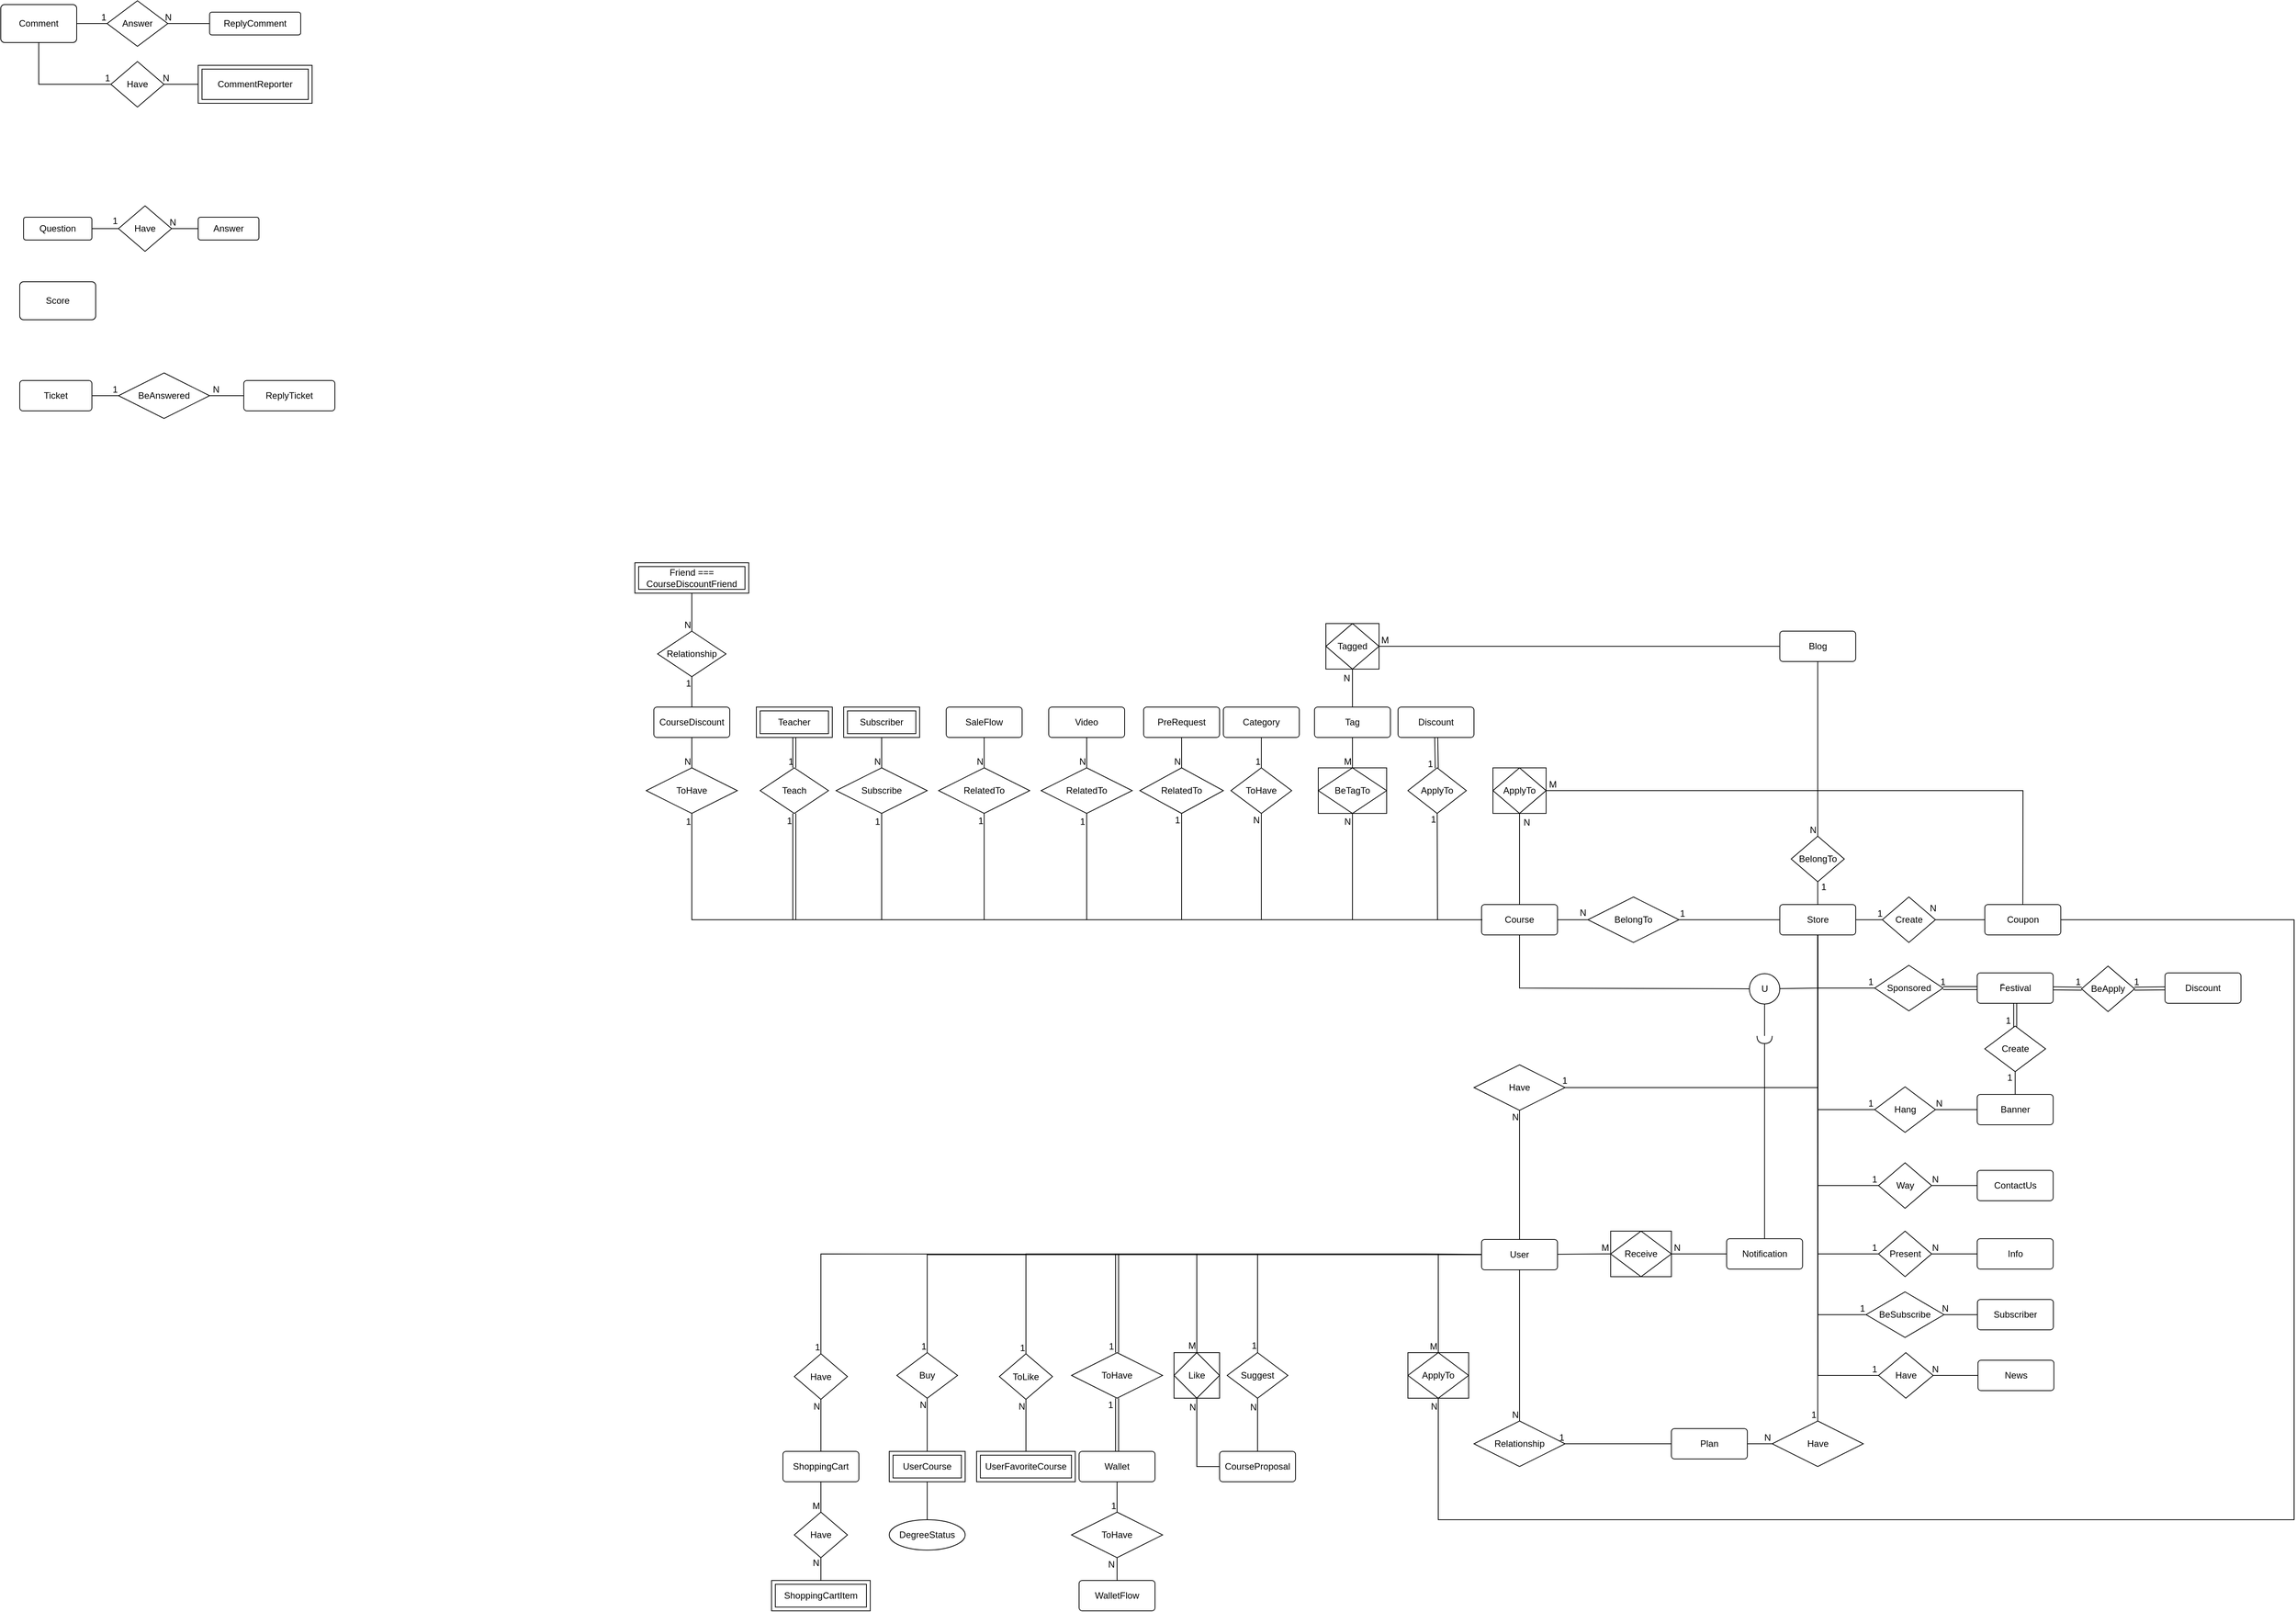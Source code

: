 <mxfile version="24.7.17">
  <diagram name="Page-1" id="9YLO6V_DOgZ76NLpCNiV">
    <mxGraphModel dx="5157" dy="3095" grid="1" gridSize="10" guides="1" tooltips="1" connect="1" arrows="1" fold="1" page="1" pageScale="1" pageWidth="850" pageHeight="1100" math="0" shadow="0">
      <root>
        <mxCell id="0" />
        <mxCell id="1" parent="0" />
        <mxCell id="xa8UJsieOF3sWng5uSHY-1" value="Store" style="rounded=1;arcSize=10;whiteSpace=wrap;html=1;align=center;" parent="1" vertex="1">
          <mxGeometry x="682.71" y="150" width="100" height="40" as="geometry" />
        </mxCell>
        <mxCell id="xa8UJsieOF3sWng5uSHY-2" value="Course" style="rounded=1;arcSize=10;whiteSpace=wrap;html=1;align=center;" parent="1" vertex="1">
          <mxGeometry x="290" y="150" width="100" height="40" as="geometry" />
        </mxCell>
        <mxCell id="xa8UJsieOF3sWng5uSHY-3" value="ّFestival" style="rounded=1;arcSize=10;whiteSpace=wrap;html=1;align=center;" parent="1" vertex="1">
          <mxGeometry x="942.71" y="240" width="100" height="40" as="geometry" />
        </mxCell>
        <mxCell id="xa8UJsieOF3sWng5uSHY-4" value="BelongTo" style="shape=rhombus;perimeter=rhombusPerimeter;whiteSpace=wrap;html=1;align=center;" parent="1" vertex="1">
          <mxGeometry x="430" y="140" width="120" height="60" as="geometry" />
        </mxCell>
        <mxCell id="xa8UJsieOF3sWng5uSHY-7" value="Sponsored" style="shape=rhombus;perimeter=rhombusPerimeter;whiteSpace=wrap;html=1;align=center;" parent="1" vertex="1">
          <mxGeometry x="807.71" y="230" width="90" height="60" as="geometry" />
        </mxCell>
        <mxCell id="xa8UJsieOF3sWng5uSHY-28" value="" style="endArrow=none;html=1;rounded=0;" parent="1" source="xa8UJsieOF3sWng5uSHY-7" target="xa8UJsieOF3sWng5uSHY-1" edge="1">
          <mxGeometry relative="1" as="geometry">
            <mxPoint x="1012.709" y="279.999" as="sourcePoint" />
            <mxPoint x="1136.686" y="224.21" as="targetPoint" />
            <Array as="points">
              <mxPoint x="732.71" y="260" />
            </Array>
          </mxGeometry>
        </mxCell>
        <mxCell id="xa8UJsieOF3sWng5uSHY-29" value="1" style="resizable=0;html=1;whiteSpace=wrap;align=right;verticalAlign=bottom;" parent="xa8UJsieOF3sWng5uSHY-28" connectable="0" vertex="1">
          <mxGeometry x="1" relative="1" as="geometry">
            <mxPoint x="75" y="70" as="offset" />
          </mxGeometry>
        </mxCell>
        <mxCell id="t1DKoS5wMnab59zYMPA--1" value="User" style="rounded=1;arcSize=10;whiteSpace=wrap;html=1;align=center;" parent="1" vertex="1">
          <mxGeometry x="290" y="591" width="100" height="40" as="geometry" />
        </mxCell>
        <mxCell id="t1DKoS5wMnab59zYMPA--17" value="Blog" style="rounded=1;arcSize=10;whiteSpace=wrap;html=1;align=center;" parent="1" vertex="1">
          <mxGeometry x="682.71" y="-210" width="100" height="40" as="geometry" />
        </mxCell>
        <mxCell id="t1DKoS5wMnab59zYMPA--18" value="BelongTo" style="shape=rhombus;perimeter=rhombusPerimeter;whiteSpace=wrap;html=1;align=center;" parent="1" vertex="1">
          <mxGeometry x="697.71" y="60" width="70" height="60" as="geometry" />
        </mxCell>
        <mxCell id="t1DKoS5wMnab59zYMPA--23" value="" style="endArrow=none;html=1;rounded=0;" parent="1" source="t1DKoS5wMnab59zYMPA--18" target="xa8UJsieOF3sWng5uSHY-1" edge="1">
          <mxGeometry relative="1" as="geometry">
            <mxPoint x="722.71" y="140" as="sourcePoint" />
            <mxPoint x="882.71" y="140" as="targetPoint" />
          </mxGeometry>
        </mxCell>
        <mxCell id="t1DKoS5wMnab59zYMPA--24" value="1" style="resizable=0;html=1;whiteSpace=wrap;align=right;verticalAlign=bottom;" parent="t1DKoS5wMnab59zYMPA--23" connectable="0" vertex="1">
          <mxGeometry x="1" relative="1" as="geometry">
            <mxPoint x="13" y="-15" as="offset" />
          </mxGeometry>
        </mxCell>
        <mxCell id="t1DKoS5wMnab59zYMPA--25" value="Coupon" style="rounded=1;arcSize=10;whiteSpace=wrap;html=1;align=center;" parent="1" vertex="1">
          <mxGeometry x="952.71" y="150" width="100" height="40" as="geometry" />
        </mxCell>
        <mxCell id="t1DKoS5wMnab59zYMPA--27" value="Create" style="shape=rhombus;perimeter=rhombusPerimeter;whiteSpace=wrap;html=1;align=center;" parent="1" vertex="1">
          <mxGeometry x="817.71" y="140" width="70" height="60" as="geometry" />
        </mxCell>
        <mxCell id="t1DKoS5wMnab59zYMPA--28" value="" style="endArrow=none;html=1;rounded=0;" parent="1" source="t1DKoS5wMnab59zYMPA--27" target="xa8UJsieOF3sWng5uSHY-1" edge="1">
          <mxGeometry relative="1" as="geometry">
            <mxPoint x="592.71" y="110" as="sourcePoint" />
            <mxPoint x="752.71" y="110" as="targetPoint" />
          </mxGeometry>
        </mxCell>
        <mxCell id="t1DKoS5wMnab59zYMPA--29" value="1" style="resizable=0;html=1;whiteSpace=wrap;align=right;verticalAlign=bottom;" parent="t1DKoS5wMnab59zYMPA--28" connectable="0" vertex="1">
          <mxGeometry x="1" relative="1" as="geometry">
            <mxPoint x="37" as="offset" />
          </mxGeometry>
        </mxCell>
        <mxCell id="t1DKoS5wMnab59zYMPA--41" value="" style="shape=link;html=1;rounded=0;" parent="1" source="xa8UJsieOF3sWng5uSHY-7" target="xa8UJsieOF3sWng5uSHY-3" edge="1">
          <mxGeometry relative="1" as="geometry">
            <mxPoint x="732.71" y="320" as="sourcePoint" />
            <mxPoint x="892.71" y="320" as="targetPoint" />
          </mxGeometry>
        </mxCell>
        <mxCell id="t1DKoS5wMnab59zYMPA--42" value="1" style="resizable=0;html=1;whiteSpace=wrap;align=right;verticalAlign=bottom;" parent="t1DKoS5wMnab59zYMPA--41" connectable="0" vertex="1">
          <mxGeometry x="1" relative="1" as="geometry">
            <mxPoint x="-40" as="offset" />
          </mxGeometry>
        </mxCell>
        <mxCell id="t1DKoS5wMnab59zYMPA--49" value="Tag" style="rounded=1;arcSize=10;whiteSpace=wrap;html=1;align=center;" parent="1" vertex="1">
          <mxGeometry x="70" y="-110" width="100" height="40" as="geometry" />
        </mxCell>
        <mxCell id="t1DKoS5wMnab59zYMPA--50" value="BeTagTo" style="shape=associativeEntity;whiteSpace=wrap;html=1;align=center;" parent="1" vertex="1">
          <mxGeometry x="75" y="-30" width="90" height="60" as="geometry" />
        </mxCell>
        <mxCell id="t1DKoS5wMnab59zYMPA--55" value="Tagged" style="shape=associativeEntity;whiteSpace=wrap;html=1;align=center;" parent="1" vertex="1">
          <mxGeometry x="85" y="-220" width="70" height="60" as="geometry" />
        </mxCell>
        <mxCell id="t1DKoS5wMnab59zYMPA--60" value="Banner" style="rounded=1;arcSize=10;whiteSpace=wrap;html=1;align=center;" parent="1" vertex="1">
          <mxGeometry x="942.71" y="400" width="100" height="40" as="geometry" />
        </mxCell>
        <mxCell id="t1DKoS5wMnab59zYMPA--61" value="Hang" style="shape=rhombus;perimeter=rhombusPerimeter;whiteSpace=wrap;html=1;align=center;" parent="1" vertex="1">
          <mxGeometry x="807.71" y="390" width="80" height="60" as="geometry" />
        </mxCell>
        <mxCell id="t1DKoS5wMnab59zYMPA--62" value="" style="endArrow=none;html=1;rounded=0;" parent="1" source="xa8UJsieOF3sWng5uSHY-1" target="t1DKoS5wMnab59zYMPA--61" edge="1">
          <mxGeometry relative="1" as="geometry">
            <mxPoint x="652.71" y="360" as="sourcePoint" />
            <mxPoint x="812.71" y="360" as="targetPoint" />
            <Array as="points">
              <mxPoint x="732.71" y="420" />
            </Array>
          </mxGeometry>
        </mxCell>
        <mxCell id="t1DKoS5wMnab59zYMPA--63" value="1" style="resizable=0;html=1;whiteSpace=wrap;align=right;verticalAlign=bottom;" parent="t1DKoS5wMnab59zYMPA--62" connectable="0" vertex="1">
          <mxGeometry x="1" relative="1" as="geometry" />
        </mxCell>
        <mxCell id="t1DKoS5wMnab59zYMPA--64" value="" style="endArrow=none;html=1;rounded=0;" parent="1" source="t1DKoS5wMnab59zYMPA--61" target="t1DKoS5wMnab59zYMPA--60" edge="1">
          <mxGeometry relative="1" as="geometry">
            <mxPoint x="722.71" y="460" as="sourcePoint" />
            <mxPoint x="882.71" y="460" as="targetPoint" />
          </mxGeometry>
        </mxCell>
        <mxCell id="t1DKoS5wMnab59zYMPA--65" value="N" style="resizable=0;html=1;whiteSpace=wrap;align=right;verticalAlign=bottom;" parent="t1DKoS5wMnab59zYMPA--64" connectable="0" vertex="1">
          <mxGeometry x="1" relative="1" as="geometry">
            <mxPoint x="-44" as="offset" />
          </mxGeometry>
        </mxCell>
        <mxCell id="t1DKoS5wMnab59zYMPA--66" value="" style="shape=link;html=1;rounded=0;" parent="1" source="t1DKoS5wMnab59zYMPA--68" target="xa8UJsieOF3sWng5uSHY-3" edge="1">
          <mxGeometry relative="1" as="geometry">
            <mxPoint x="992.71" y="320" as="sourcePoint" />
            <mxPoint x="1092.71" y="330" as="targetPoint" />
          </mxGeometry>
        </mxCell>
        <mxCell id="t1DKoS5wMnab59zYMPA--67" value="1" style="resizable=0;html=1;whiteSpace=wrap;align=right;verticalAlign=bottom;" parent="t1DKoS5wMnab59zYMPA--66" connectable="0" vertex="1">
          <mxGeometry x="1" relative="1" as="geometry">
            <mxPoint x="-4" y="31" as="offset" />
          </mxGeometry>
        </mxCell>
        <mxCell id="t1DKoS5wMnab59zYMPA--69" value="" style="shape=link;html=1;rounded=0;" parent="1" target="t1DKoS5wMnab59zYMPA--68" edge="1">
          <mxGeometry relative="1" as="geometry">
            <mxPoint x="992.71" y="320" as="sourcePoint" />
            <mxPoint x="992.71" y="280" as="targetPoint" />
          </mxGeometry>
        </mxCell>
        <mxCell id="t1DKoS5wMnab59zYMPA--68" value="Create" style="shape=rhombus;perimeter=rhombusPerimeter;whiteSpace=wrap;html=1;align=center;" parent="1" vertex="1">
          <mxGeometry x="952.71" y="310" width="80" height="60" as="geometry" />
        </mxCell>
        <mxCell id="t1DKoS5wMnab59zYMPA--71" value="" style="endArrow=none;html=1;rounded=0;" parent="1" source="t1DKoS5wMnab59zYMPA--68" target="t1DKoS5wMnab59zYMPA--60" edge="1">
          <mxGeometry relative="1" as="geometry">
            <mxPoint x="1022.71" y="380" as="sourcePoint" />
            <mxPoint x="1182.71" y="380" as="targetPoint" />
          </mxGeometry>
        </mxCell>
        <mxCell id="t1DKoS5wMnab59zYMPA--72" value="1" style="resizable=0;html=1;whiteSpace=wrap;align=right;verticalAlign=bottom;" parent="t1DKoS5wMnab59zYMPA--71" connectable="0" vertex="1">
          <mxGeometry x="1" relative="1" as="geometry">
            <mxPoint x="-2" y="-14" as="offset" />
          </mxGeometry>
        </mxCell>
        <mxCell id="t1DKoS5wMnab59zYMPA--79" value="Notification" style="rounded=1;arcSize=10;whiteSpace=wrap;html=1;align=center;" parent="1" vertex="1">
          <mxGeometry x="612.71" y="590" width="100" height="40" as="geometry" />
        </mxCell>
        <mxCell id="t1DKoS5wMnab59zYMPA--92" value="" style="endArrow=none;html=1;rounded=0;" parent="1" source="xa8UJsieOF3sWng5uSHY-2" target="xa8UJsieOF3sWng5uSHY-4" edge="1">
          <mxGeometry relative="1" as="geometry">
            <mxPoint x="430" y="120" as="sourcePoint" />
            <mxPoint x="590" y="120" as="targetPoint" />
          </mxGeometry>
        </mxCell>
        <mxCell id="t1DKoS5wMnab59zYMPA--93" value="N" style="resizable=0;html=1;whiteSpace=wrap;align=right;verticalAlign=bottom;" parent="t1DKoS5wMnab59zYMPA--92" connectable="0" vertex="1">
          <mxGeometry x="1" relative="1" as="geometry">
            <mxPoint x="-1" y="-1" as="offset" />
          </mxGeometry>
        </mxCell>
        <mxCell id="t1DKoS5wMnab59zYMPA--94" value="" style="endArrow=none;html=1;rounded=0;" parent="1" source="xa8UJsieOF3sWng5uSHY-4" target="xa8UJsieOF3sWng5uSHY-1" edge="1">
          <mxGeometry relative="1" as="geometry">
            <mxPoint x="550" y="200" as="sourcePoint" />
            <mxPoint x="710" y="200" as="targetPoint" />
          </mxGeometry>
        </mxCell>
        <mxCell id="t1DKoS5wMnab59zYMPA--95" value="1" style="resizable=0;html=1;whiteSpace=wrap;align=right;verticalAlign=bottom;" parent="t1DKoS5wMnab59zYMPA--94" connectable="0" vertex="1">
          <mxGeometry x="1" relative="1" as="geometry">
            <mxPoint x="-123" as="offset" />
          </mxGeometry>
        </mxCell>
        <mxCell id="t1DKoS5wMnab59zYMPA--122" value="" style="endArrow=none;html=1;rounded=0;" parent="1" source="xa8UJsieOF3sWng5uSHY-2" target="t1DKoS5wMnab59zYMPA--125" edge="1">
          <mxGeometry relative="1" as="geometry">
            <mxPoint x="470" y="290" as="sourcePoint" />
            <mxPoint x="618.084" y="334.958" as="targetPoint" />
            <Array as="points">
              <mxPoint x="340" y="260" />
            </Array>
          </mxGeometry>
        </mxCell>
        <mxCell id="t1DKoS5wMnab59zYMPA--125" value="U" style="ellipse;whiteSpace=wrap;html=1;aspect=fixed;" parent="1" vertex="1">
          <mxGeometry x="642.71" y="241" width="40" height="40" as="geometry" />
        </mxCell>
        <mxCell id="t1DKoS5wMnab59zYMPA--127" value="" style="endArrow=none;html=1;rounded=0;" parent="1" source="t1DKoS5wMnab59zYMPA--126" target="t1DKoS5wMnab59zYMPA--79" edge="1">
          <mxGeometry relative="1" as="geometry">
            <mxPoint x="650" y="380" as="sourcePoint" />
            <mxPoint x="810" y="380" as="targetPoint" />
          </mxGeometry>
        </mxCell>
        <mxCell id="t1DKoS5wMnab59zYMPA--128" value="" style="endArrow=none;html=1;rounded=0;" parent="1" source="t1DKoS5wMnab59zYMPA--125" target="t1DKoS5wMnab59zYMPA--126" edge="1">
          <mxGeometry relative="1" as="geometry">
            <mxPoint x="630" y="330" as="sourcePoint" />
            <mxPoint x="630" y="480" as="targetPoint" />
          </mxGeometry>
        </mxCell>
        <mxCell id="t1DKoS5wMnab59zYMPA--126" value="" style="shape=requiredInterface;html=1;verticalLabelPosition=bottom;sketch=0;rotation=90;" parent="1" vertex="1">
          <mxGeometry x="657.71" y="318" width="10" height="20" as="geometry" />
        </mxCell>
        <mxCell id="t1DKoS5wMnab59zYMPA--129" value="" style="endArrow=none;html=1;rounded=0;" parent="1" source="xa8UJsieOF3sWng5uSHY-1" target="t1DKoS5wMnab59zYMPA--125" edge="1">
          <mxGeometry relative="1" as="geometry">
            <mxPoint x="780" y="510" as="sourcePoint" />
            <mxPoint x="940" y="510" as="targetPoint" />
            <Array as="points">
              <mxPoint x="733" y="260" />
            </Array>
          </mxGeometry>
        </mxCell>
        <mxCell id="t1DKoS5wMnab59zYMPA--130" value="Receive" style="shape=associativeEntity;whiteSpace=wrap;html=1;align=center;" parent="1" vertex="1">
          <mxGeometry x="460" y="580" width="80" height="60" as="geometry" />
        </mxCell>
        <mxCell id="t1DKoS5wMnab59zYMPA--133" value="" style="endArrow=none;html=1;rounded=0;" parent="1" source="t1DKoS5wMnab59zYMPA--79" target="t1DKoS5wMnab59zYMPA--130" edge="1">
          <mxGeometry relative="1" as="geometry">
            <mxPoint x="500" y="760" as="sourcePoint" />
            <mxPoint x="660" y="760" as="targetPoint" />
          </mxGeometry>
        </mxCell>
        <mxCell id="t1DKoS5wMnab59zYMPA--134" value="N" style="resizable=0;html=1;whiteSpace=wrap;align=right;verticalAlign=bottom;" parent="t1DKoS5wMnab59zYMPA--133" connectable="0" vertex="1">
          <mxGeometry x="1" relative="1" as="geometry">
            <mxPoint x="13" as="offset" />
          </mxGeometry>
        </mxCell>
        <mxCell id="t1DKoS5wMnab59zYMPA--143" value="ContactUs" style="rounded=1;arcSize=10;whiteSpace=wrap;html=1;align=center;" parent="1" vertex="1">
          <mxGeometry x="942.71" y="500" width="100" height="40" as="geometry" />
        </mxCell>
        <mxCell id="t1DKoS5wMnab59zYMPA--144" value="Way" style="shape=rhombus;perimeter=rhombusPerimeter;whiteSpace=wrap;html=1;align=center;" parent="1" vertex="1">
          <mxGeometry x="812.71" y="490" width="70" height="60" as="geometry" />
        </mxCell>
        <mxCell id="t1DKoS5wMnab59zYMPA--145" value="" style="endArrow=none;html=1;rounded=0;" parent="1" source="xa8UJsieOF3sWng5uSHY-1" target="t1DKoS5wMnab59zYMPA--144" edge="1">
          <mxGeometry relative="1" as="geometry">
            <mxPoint x="700" y="570" as="sourcePoint" />
            <mxPoint x="860" y="570" as="targetPoint" />
            <Array as="points">
              <mxPoint x="733" y="520" />
            </Array>
          </mxGeometry>
        </mxCell>
        <mxCell id="t1DKoS5wMnab59zYMPA--146" value="1" style="resizable=0;html=1;whiteSpace=wrap;align=right;verticalAlign=bottom;" parent="t1DKoS5wMnab59zYMPA--145" connectable="0" vertex="1">
          <mxGeometry x="1" relative="1" as="geometry" />
        </mxCell>
        <mxCell id="t1DKoS5wMnab59zYMPA--147" value="" style="endArrow=none;html=1;rounded=0;" parent="1" source="t1DKoS5wMnab59zYMPA--143" target="t1DKoS5wMnab59zYMPA--144" edge="1">
          <mxGeometry relative="1" as="geometry">
            <mxPoint x="900" y="590" as="sourcePoint" />
            <mxPoint x="1060" y="590" as="targetPoint" />
          </mxGeometry>
        </mxCell>
        <mxCell id="t1DKoS5wMnab59zYMPA--148" value="N" style="resizable=0;html=1;whiteSpace=wrap;align=right;verticalAlign=bottom;" parent="t1DKoS5wMnab59zYMPA--147" connectable="0" vertex="1">
          <mxGeometry x="1" relative="1" as="geometry">
            <mxPoint x="11" as="offset" />
          </mxGeometry>
        </mxCell>
        <mxCell id="t1DKoS5wMnab59zYMPA--149" value="Info" style="rounded=1;arcSize=10;whiteSpace=wrap;html=1;align=center;" parent="1" vertex="1">
          <mxGeometry x="942.71" y="590" width="100" height="40" as="geometry" />
        </mxCell>
        <mxCell id="t1DKoS5wMnab59zYMPA--150" value="Present" style="shape=rhombus;perimeter=rhombusPerimeter;whiteSpace=wrap;html=1;align=center;" parent="1" vertex="1">
          <mxGeometry x="812.71" y="580" width="70" height="60" as="geometry" />
        </mxCell>
        <mxCell id="t1DKoS5wMnab59zYMPA--152" value="" style="endArrow=none;html=1;rounded=0;" parent="1" source="xa8UJsieOF3sWng5uSHY-1" target="t1DKoS5wMnab59zYMPA--150" edge="1">
          <mxGeometry relative="1" as="geometry">
            <mxPoint x="743" y="200" as="sourcePoint" />
            <mxPoint x="823" y="530" as="targetPoint" />
            <Array as="points">
              <mxPoint x="733" y="610" />
            </Array>
          </mxGeometry>
        </mxCell>
        <mxCell id="t1DKoS5wMnab59zYMPA--153" value="1" style="resizable=0;html=1;whiteSpace=wrap;align=right;verticalAlign=bottom;" parent="t1DKoS5wMnab59zYMPA--152" connectable="0" vertex="1">
          <mxGeometry x="1" relative="1" as="geometry" />
        </mxCell>
        <mxCell id="t1DKoS5wMnab59zYMPA--154" value="" style="endArrow=none;html=1;rounded=0;" parent="1" source="t1DKoS5wMnab59zYMPA--149" target="t1DKoS5wMnab59zYMPA--150" edge="1">
          <mxGeometry relative="1" as="geometry">
            <mxPoint x="953" y="530" as="sourcePoint" />
            <mxPoint x="893" y="530" as="targetPoint" />
          </mxGeometry>
        </mxCell>
        <mxCell id="t1DKoS5wMnab59zYMPA--155" value="N" style="resizable=0;html=1;whiteSpace=wrap;align=right;verticalAlign=bottom;" parent="t1DKoS5wMnab59zYMPA--154" connectable="0" vertex="1">
          <mxGeometry x="1" relative="1" as="geometry">
            <mxPoint x="11" as="offset" />
          </mxGeometry>
        </mxCell>
        <mxCell id="t1DKoS5wMnab59zYMPA--156" value="" style="endArrow=none;html=1;rounded=0;" parent="1" source="t1DKoS5wMnab59zYMPA--25" target="t1DKoS5wMnab59zYMPA--27" edge="1">
          <mxGeometry relative="1" as="geometry">
            <mxPoint x="860" y="60" as="sourcePoint" />
            <mxPoint x="1020" y="60" as="targetPoint" />
          </mxGeometry>
        </mxCell>
        <mxCell id="t1DKoS5wMnab59zYMPA--157" value="N" style="resizable=0;html=1;whiteSpace=wrap;align=right;verticalAlign=bottom;" parent="t1DKoS5wMnab59zYMPA--156" connectable="0" vertex="1">
          <mxGeometry x="1" relative="1" as="geometry">
            <mxPoint x="3" y="-7" as="offset" />
          </mxGeometry>
        </mxCell>
        <mxCell id="t1DKoS5wMnab59zYMPA--158" value="ApplyTo" style="shape=associativeEntity;whiteSpace=wrap;html=1;align=center;" parent="1" vertex="1">
          <mxGeometry x="305" y="-30" width="70" height="60" as="geometry" />
        </mxCell>
        <mxCell id="t1DKoS5wMnab59zYMPA--161" value="" style="endArrow=none;html=1;rounded=0;" parent="1" source="xa8UJsieOF3sWng5uSHY-2" target="t1DKoS5wMnab59zYMPA--158" edge="1">
          <mxGeometry relative="1" as="geometry">
            <mxPoint x="200" y="100" as="sourcePoint" />
            <mxPoint x="360" y="100" as="targetPoint" />
          </mxGeometry>
        </mxCell>
        <mxCell id="t1DKoS5wMnab59zYMPA--162" value="N" style="resizable=0;html=1;whiteSpace=wrap;align=right;verticalAlign=bottom;" parent="t1DKoS5wMnab59zYMPA--161" connectable="0" vertex="1">
          <mxGeometry x="1" relative="1" as="geometry">
            <mxPoint x="15" y="20" as="offset" />
          </mxGeometry>
        </mxCell>
        <mxCell id="t1DKoS5wMnab59zYMPA--163" value="ApplyTo" style="shape=associativeEntity;whiteSpace=wrap;html=1;align=center;" parent="1" vertex="1">
          <mxGeometry x="193" y="740" width="80" height="60" as="geometry" />
        </mxCell>
        <mxCell id="t1DKoS5wMnab59zYMPA--186" value="ApplyTo" style="shape=rhombus;perimeter=rhombusPerimeter;whiteSpace=wrap;html=1;align=center;" parent="1" vertex="1">
          <mxGeometry x="193" y="-30" width="77" height="60" as="geometry" />
        </mxCell>
        <mxCell id="t1DKoS5wMnab59zYMPA--187" value="" style="endArrow=none;html=1;rounded=0;" parent="1" target="t1DKoS5wMnab59zYMPA--186" edge="1">
          <mxGeometry relative="1" as="geometry">
            <mxPoint x="291" y="170" as="sourcePoint" />
            <mxPoint x="231.946" y="220.432" as="targetPoint" />
            <Array as="points">
              <mxPoint x="232" y="170" />
            </Array>
          </mxGeometry>
        </mxCell>
        <mxCell id="t1DKoS5wMnab59zYMPA--188" value="1" style="resizable=0;html=1;whiteSpace=wrap;align=right;verticalAlign=bottom;" parent="t1DKoS5wMnab59zYMPA--187" connectable="0" vertex="1">
          <mxGeometry x="1" relative="1" as="geometry">
            <mxPoint y="16" as="offset" />
          </mxGeometry>
        </mxCell>
        <mxCell id="t1DKoS5wMnab59zYMPA--189" value="Discount" style="rounded=1;arcSize=10;whiteSpace=wrap;html=1;align=center;" parent="1" vertex="1">
          <mxGeometry x="180" y="-110" width="100" height="40" as="geometry" />
        </mxCell>
        <mxCell id="t1DKoS5wMnab59zYMPA--190" value="" style="shape=link;html=1;rounded=0;" parent="1" source="t1DKoS5wMnab59zYMPA--189" target="t1DKoS5wMnab59zYMPA--186" edge="1">
          <mxGeometry relative="1" as="geometry">
            <mxPoint x="130" y="260" as="sourcePoint" />
            <mxPoint x="290" y="260" as="targetPoint" />
          </mxGeometry>
        </mxCell>
        <mxCell id="t1DKoS5wMnab59zYMPA--191" value="1" style="resizable=0;html=1;whiteSpace=wrap;align=right;verticalAlign=bottom;" parent="t1DKoS5wMnab59zYMPA--190" connectable="0" vertex="1">
          <mxGeometry x="1" relative="1" as="geometry">
            <mxPoint x="-4" y="3" as="offset" />
          </mxGeometry>
        </mxCell>
        <mxCell id="t1DKoS5wMnab59zYMPA--192" value="" style="endArrow=none;html=1;rounded=0;" parent="1" source="t1DKoS5wMnab59zYMPA--25" target="t1DKoS5wMnab59zYMPA--158" edge="1">
          <mxGeometry relative="1" as="geometry">
            <mxPoint x="960" as="sourcePoint" />
            <mxPoint x="610" y="10" as="targetPoint" />
            <Array as="points">
              <mxPoint x="1003" />
            </Array>
          </mxGeometry>
        </mxCell>
        <mxCell id="t1DKoS5wMnab59zYMPA--193" value="M" style="resizable=0;html=1;whiteSpace=wrap;align=right;verticalAlign=bottom;" parent="t1DKoS5wMnab59zYMPA--192" connectable="0" vertex="1">
          <mxGeometry x="1" relative="1" as="geometry">
            <mxPoint x="15" as="offset" />
          </mxGeometry>
        </mxCell>
        <mxCell id="t1DKoS5wMnab59zYMPA--198" value="CourseProposal" style="rounded=1;arcSize=10;whiteSpace=wrap;html=1;align=center;" parent="1" vertex="1">
          <mxGeometry x="-55" y="870" width="100" height="40" as="geometry" />
        </mxCell>
        <mxCell id="t1DKoS5wMnab59zYMPA--199" value="Suggest" style="shape=rhombus;perimeter=rhombusPerimeter;whiteSpace=wrap;html=1;align=center;" parent="1" vertex="1">
          <mxGeometry x="-45" y="740" width="80" height="60" as="geometry" />
        </mxCell>
        <mxCell id="t1DKoS5wMnab59zYMPA--200" value="" style="endArrow=none;html=1;rounded=0;" parent="1" source="t1DKoS5wMnab59zYMPA--198" target="t1DKoS5wMnab59zYMPA--199" edge="1">
          <mxGeometry relative="1" as="geometry">
            <mxPoint x="-195" y="810" as="sourcePoint" />
            <mxPoint x="-35" y="810" as="targetPoint" />
          </mxGeometry>
        </mxCell>
        <mxCell id="t1DKoS5wMnab59zYMPA--201" value="N" style="resizable=0;html=1;whiteSpace=wrap;align=right;verticalAlign=bottom;" parent="t1DKoS5wMnab59zYMPA--200" connectable="0" vertex="1">
          <mxGeometry x="1" relative="1" as="geometry">
            <mxPoint y="20" as="offset" />
          </mxGeometry>
        </mxCell>
        <mxCell id="t1DKoS5wMnab59zYMPA--202" value="" style="endArrow=none;html=1;rounded=0;" parent="1" source="t1DKoS5wMnab59zYMPA--1" target="t1DKoS5wMnab59zYMPA--199" edge="1">
          <mxGeometry relative="1" as="geometry">
            <mxPoint x="-60" y="710" as="sourcePoint" />
            <mxPoint x="100" y="710" as="targetPoint" />
            <Array as="points">
              <mxPoint x="-5" y="610" />
            </Array>
          </mxGeometry>
        </mxCell>
        <mxCell id="t1DKoS5wMnab59zYMPA--203" value="1" style="resizable=0;html=1;whiteSpace=wrap;align=right;verticalAlign=bottom;" parent="t1DKoS5wMnab59zYMPA--202" connectable="0" vertex="1">
          <mxGeometry x="1" relative="1" as="geometry" />
        </mxCell>
        <mxCell id="t1DKoS5wMnab59zYMPA--214" value="" style="endArrow=none;html=1;rounded=0;" parent="1" source="t1DKoS5wMnab59zYMPA--17" target="t1DKoS5wMnab59zYMPA--18" edge="1">
          <mxGeometry relative="1" as="geometry">
            <mxPoint x="-20" y="280" as="sourcePoint" />
            <mxPoint x="140" y="280" as="targetPoint" />
          </mxGeometry>
        </mxCell>
        <mxCell id="t1DKoS5wMnab59zYMPA--215" value="N" style="resizable=0;html=1;whiteSpace=wrap;align=right;verticalAlign=bottom;" parent="t1DKoS5wMnab59zYMPA--214" connectable="0" vertex="1">
          <mxGeometry x="1" relative="1" as="geometry" />
        </mxCell>
        <mxCell id="jHsgVxrCVBSd2UUyfOYS-1" value="Discount" style="rounded=1;arcSize=10;whiteSpace=wrap;html=1;align=center;" parent="1" vertex="1">
          <mxGeometry x="1190" y="240" width="100" height="40" as="geometry" />
        </mxCell>
        <mxCell id="jHsgVxrCVBSd2UUyfOYS-2" value="BeApply" style="shape=rhombus;perimeter=rhombusPerimeter;whiteSpace=wrap;html=1;align=center;" parent="1" vertex="1">
          <mxGeometry x="1080" y="231" width="70" height="60" as="geometry" />
        </mxCell>
        <mxCell id="jHsgVxrCVBSd2UUyfOYS-3" value="" style="shape=link;html=1;rounded=0;" parent="1" source="xa8UJsieOF3sWng5uSHY-3" target="jHsgVxrCVBSd2UUyfOYS-2" edge="1">
          <mxGeometry relative="1" as="geometry">
            <mxPoint x="1140" y="370" as="sourcePoint" />
            <mxPoint x="1300" y="370" as="targetPoint" />
          </mxGeometry>
        </mxCell>
        <mxCell id="jHsgVxrCVBSd2UUyfOYS-4" value="1" style="resizable=0;html=1;whiteSpace=wrap;align=right;verticalAlign=bottom;" parent="jHsgVxrCVBSd2UUyfOYS-3" connectable="0" vertex="1">
          <mxGeometry x="1" relative="1" as="geometry" />
        </mxCell>
        <mxCell id="jHsgVxrCVBSd2UUyfOYS-5" value="" style="shape=link;html=1;rounded=0;" parent="1" source="jHsgVxrCVBSd2UUyfOYS-1" target="jHsgVxrCVBSd2UUyfOYS-2" edge="1">
          <mxGeometry relative="1" as="geometry">
            <mxPoint x="1130" y="350" as="sourcePoint" />
            <mxPoint x="1290" y="350" as="targetPoint" />
          </mxGeometry>
        </mxCell>
        <mxCell id="jHsgVxrCVBSd2UUyfOYS-6" value="1" style="resizable=0;html=1;whiteSpace=wrap;align=right;verticalAlign=bottom;" parent="jHsgVxrCVBSd2UUyfOYS-5" connectable="0" vertex="1">
          <mxGeometry x="1" relative="1" as="geometry">
            <mxPoint x="8" as="offset" />
          </mxGeometry>
        </mxCell>
        <mxCell id="jHsgVxrCVBSd2UUyfOYS-23" value="" style="endArrow=none;html=1;rounded=0;" parent="1" source="t1DKoS5wMnab59zYMPA--1" target="t1DKoS5wMnab59zYMPA--130" edge="1">
          <mxGeometry relative="1" as="geometry">
            <mxPoint x="150" y="680" as="sourcePoint" />
            <mxPoint x="310" y="680" as="targetPoint" />
            <Array as="points">
              <mxPoint x="450" y="610" />
            </Array>
          </mxGeometry>
        </mxCell>
        <mxCell id="jHsgVxrCVBSd2UUyfOYS-24" value="M" style="resizable=0;html=1;whiteSpace=wrap;align=right;verticalAlign=bottom;" parent="jHsgVxrCVBSd2UUyfOYS-23" connectable="0" vertex="1">
          <mxGeometry x="1" relative="1" as="geometry" />
        </mxCell>
        <mxCell id="jHsgVxrCVBSd2UUyfOYS-43" value="" style="endArrow=none;html=1;rounded=0;" parent="1" source="xa8UJsieOF3sWng5uSHY-2" target="t1DKoS5wMnab59zYMPA--50" edge="1">
          <mxGeometry relative="1" as="geometry">
            <mxPoint x="-130" y="100" as="sourcePoint" />
            <mxPoint x="30" y="100" as="targetPoint" />
            <Array as="points">
              <mxPoint x="120" y="170" />
            </Array>
          </mxGeometry>
        </mxCell>
        <mxCell id="jHsgVxrCVBSd2UUyfOYS-44" value="N" style="resizable=0;html=1;whiteSpace=wrap;align=right;verticalAlign=bottom;" parent="jHsgVxrCVBSd2UUyfOYS-43" connectable="0" vertex="1">
          <mxGeometry x="1" relative="1" as="geometry">
            <mxPoint x="-1" y="19" as="offset" />
          </mxGeometry>
        </mxCell>
        <mxCell id="jHsgVxrCVBSd2UUyfOYS-45" value="" style="endArrow=none;html=1;rounded=0;" parent="1" source="t1DKoS5wMnab59zYMPA--17" target="t1DKoS5wMnab59zYMPA--55" edge="1">
          <mxGeometry relative="1" as="geometry">
            <mxPoint x="20" y="-210" as="sourcePoint" />
            <mxPoint x="180" y="-210" as="targetPoint" />
          </mxGeometry>
        </mxCell>
        <mxCell id="jHsgVxrCVBSd2UUyfOYS-46" value="M" style="resizable=0;html=1;whiteSpace=wrap;align=right;verticalAlign=bottom;" parent="jHsgVxrCVBSd2UUyfOYS-45" connectable="0" vertex="1">
          <mxGeometry x="1" relative="1" as="geometry">
            <mxPoint x="14" as="offset" />
          </mxGeometry>
        </mxCell>
        <mxCell id="jHsgVxrCVBSd2UUyfOYS-47" value="" style="endArrow=none;html=1;rounded=0;" parent="1" source="t1DKoS5wMnab59zYMPA--49" target="t1DKoS5wMnab59zYMPA--55" edge="1">
          <mxGeometry relative="1" as="geometry">
            <mxPoint x="-340" y="-140" as="sourcePoint" />
            <mxPoint x="-180" y="-140" as="targetPoint" />
            <Array as="points" />
          </mxGeometry>
        </mxCell>
        <mxCell id="jHsgVxrCVBSd2UUyfOYS-48" value="N" style="resizable=0;html=1;whiteSpace=wrap;align=right;verticalAlign=bottom;" parent="jHsgVxrCVBSd2UUyfOYS-47" connectable="0" vertex="1">
          <mxGeometry x="1" relative="1" as="geometry">
            <mxPoint x="-2" y="20" as="offset" />
          </mxGeometry>
        </mxCell>
        <mxCell id="jHsgVxrCVBSd2UUyfOYS-49" value="" style="endArrow=none;html=1;rounded=0;" parent="1" source="t1DKoS5wMnab59zYMPA--1" target="t1DKoS5wMnab59zYMPA--163" edge="1">
          <mxGeometry relative="1" as="geometry">
            <mxPoint x="380" y="750" as="sourcePoint" />
            <mxPoint x="540" y="750" as="targetPoint" />
            <Array as="points">
              <mxPoint x="233" y="611" />
            </Array>
          </mxGeometry>
        </mxCell>
        <mxCell id="jHsgVxrCVBSd2UUyfOYS-50" value="M" style="resizable=0;html=1;whiteSpace=wrap;align=right;verticalAlign=bottom;" parent="jHsgVxrCVBSd2UUyfOYS-49" connectable="0" vertex="1">
          <mxGeometry x="1" relative="1" as="geometry" />
        </mxCell>
        <mxCell id="jHsgVxrCVBSd2UUyfOYS-51" value="" style="endArrow=none;html=1;rounded=0;" parent="1" source="t1DKoS5wMnab59zYMPA--25" target="t1DKoS5wMnab59zYMPA--163" edge="1">
          <mxGeometry relative="1" as="geometry">
            <mxPoint x="290" y="670" as="sourcePoint" />
            <mxPoint x="450" y="670" as="targetPoint" />
            <Array as="points">
              <mxPoint x="1360" y="170" />
              <mxPoint x="1360" y="960" />
              <mxPoint x="790" y="960" />
              <mxPoint x="233" y="960" />
            </Array>
          </mxGeometry>
        </mxCell>
        <mxCell id="jHsgVxrCVBSd2UUyfOYS-52" value="N" style="resizable=0;html=1;whiteSpace=wrap;align=right;verticalAlign=bottom;" parent="jHsgVxrCVBSd2UUyfOYS-51" connectable="0" vertex="1">
          <mxGeometry x="1" relative="1" as="geometry">
            <mxPoint y="20" as="offset" />
          </mxGeometry>
        </mxCell>
        <mxCell id="jHsgVxrCVBSd2UUyfOYS-58" value="ToHave" style="shape=rhombus;perimeter=rhombusPerimeter;whiteSpace=wrap;html=1;align=center;" parent="1" vertex="1">
          <mxGeometry x="-40" y="-30" width="80" height="60" as="geometry" />
        </mxCell>
        <mxCell id="jHsgVxrCVBSd2UUyfOYS-59" value="Category" style="rounded=1;arcSize=10;whiteSpace=wrap;html=1;align=center;" parent="1" vertex="1">
          <mxGeometry x="-50" y="-110" width="100" height="40" as="geometry" />
        </mxCell>
        <mxCell id="jHsgVxrCVBSd2UUyfOYS-60" value="" style="endArrow=none;html=1;rounded=0;" parent="1" source="jHsgVxrCVBSd2UUyfOYS-59" target="jHsgVxrCVBSd2UUyfOYS-58" edge="1">
          <mxGeometry relative="1" as="geometry">
            <mxPoint x="-450" y="100" as="sourcePoint" />
            <mxPoint x="-290" y="100" as="targetPoint" />
          </mxGeometry>
        </mxCell>
        <mxCell id="jHsgVxrCVBSd2UUyfOYS-61" value="1" style="resizable=0;html=1;whiteSpace=wrap;align=right;verticalAlign=bottom;" parent="jHsgVxrCVBSd2UUyfOYS-60" connectable="0" vertex="1">
          <mxGeometry x="1" relative="1" as="geometry" />
        </mxCell>
        <mxCell id="jHsgVxrCVBSd2UUyfOYS-62" value="" style="endArrow=none;html=1;rounded=0;" parent="1" source="xa8UJsieOF3sWng5uSHY-2" target="jHsgVxrCVBSd2UUyfOYS-58" edge="1">
          <mxGeometry relative="1" as="geometry">
            <mxPoint x="-390" y="110" as="sourcePoint" />
            <mxPoint x="-230" y="110" as="targetPoint" />
            <Array as="points">
              <mxPoint y="170" />
            </Array>
          </mxGeometry>
        </mxCell>
        <mxCell id="jHsgVxrCVBSd2UUyfOYS-63" value="N" style="resizable=0;html=1;whiteSpace=wrap;align=right;verticalAlign=bottom;" parent="jHsgVxrCVBSd2UUyfOYS-62" connectable="0" vertex="1">
          <mxGeometry x="1" relative="1" as="geometry">
            <mxPoint x="-1" y="17" as="offset" />
          </mxGeometry>
        </mxCell>
        <mxCell id="jHsgVxrCVBSd2UUyfOYS-64" value="" style="endArrow=none;html=1;rounded=0;" parent="1" source="t1DKoS5wMnab59zYMPA--49" target="t1DKoS5wMnab59zYMPA--50" edge="1">
          <mxGeometry relative="1" as="geometry">
            <mxPoint x="-120" y="70" as="sourcePoint" />
            <mxPoint x="40" y="70" as="targetPoint" />
          </mxGeometry>
        </mxCell>
        <mxCell id="jHsgVxrCVBSd2UUyfOYS-65" value="M" style="resizable=0;html=1;whiteSpace=wrap;align=right;verticalAlign=bottom;" parent="jHsgVxrCVBSd2UUyfOYS-64" connectable="0" vertex="1">
          <mxGeometry x="1" relative="1" as="geometry" />
        </mxCell>
        <mxCell id="jHsgVxrCVBSd2UUyfOYS-66" value="RelatedTo" style="shape=rhombus;perimeter=rhombusPerimeter;whiteSpace=wrap;html=1;align=center;" parent="1" vertex="1">
          <mxGeometry x="-160" y="-30" width="110" height="60" as="geometry" />
        </mxCell>
        <mxCell id="jHsgVxrCVBSd2UUyfOYS-68" value="PreRequest" style="rounded=1;arcSize=10;whiteSpace=wrap;html=1;align=center;" parent="1" vertex="1">
          <mxGeometry x="-155" y="-110" width="100" height="40" as="geometry" />
        </mxCell>
        <mxCell id="jHsgVxrCVBSd2UUyfOYS-69" value="" style="endArrow=none;html=1;rounded=0;" parent="1" source="xa8UJsieOF3sWng5uSHY-2" target="jHsgVxrCVBSd2UUyfOYS-66" edge="1">
          <mxGeometry relative="1" as="geometry">
            <mxPoint x="-210" y="80" as="sourcePoint" />
            <mxPoint x="-50" y="80" as="targetPoint" />
            <Array as="points">
              <mxPoint x="-105" y="170" />
            </Array>
          </mxGeometry>
        </mxCell>
        <mxCell id="jHsgVxrCVBSd2UUyfOYS-70" value="1" style="resizable=0;html=1;whiteSpace=wrap;align=right;verticalAlign=bottom;" parent="jHsgVxrCVBSd2UUyfOYS-69" connectable="0" vertex="1">
          <mxGeometry x="1" relative="1" as="geometry">
            <mxPoint x="-1" y="17" as="offset" />
          </mxGeometry>
        </mxCell>
        <mxCell id="jHsgVxrCVBSd2UUyfOYS-71" value="" style="endArrow=none;html=1;rounded=0;" parent="1" source="jHsgVxrCVBSd2UUyfOYS-68" target="jHsgVxrCVBSd2UUyfOYS-66" edge="1">
          <mxGeometry relative="1" as="geometry">
            <mxPoint x="-340" y="30" as="sourcePoint" />
            <mxPoint x="-180" y="30" as="targetPoint" />
          </mxGeometry>
        </mxCell>
        <mxCell id="jHsgVxrCVBSd2UUyfOYS-72" value="N" style="resizable=0;html=1;whiteSpace=wrap;align=right;verticalAlign=bottom;" parent="jHsgVxrCVBSd2UUyfOYS-71" connectable="0" vertex="1">
          <mxGeometry x="1" relative="1" as="geometry" />
        </mxCell>
        <mxCell id="jHsgVxrCVBSd2UUyfOYS-85" value="RelatedTo" style="shape=rhombus;perimeter=rhombusPerimeter;whiteSpace=wrap;html=1;align=center;" parent="1" vertex="1">
          <mxGeometry x="-290" y="-30" width="120" height="60" as="geometry" />
        </mxCell>
        <mxCell id="jHsgVxrCVBSd2UUyfOYS-86" value="" style="endArrow=none;html=1;rounded=0;" parent="1" source="jHsgVxrCVBSd2UUyfOYS-88" target="jHsgVxrCVBSd2UUyfOYS-85" edge="1">
          <mxGeometry relative="1" as="geometry">
            <mxPoint x="-400" y="90" as="sourcePoint" />
            <mxPoint x="-240" y="90" as="targetPoint" />
          </mxGeometry>
        </mxCell>
        <mxCell id="jHsgVxrCVBSd2UUyfOYS-87" value="N" style="resizable=0;html=1;whiteSpace=wrap;align=right;verticalAlign=bottom;" parent="jHsgVxrCVBSd2UUyfOYS-86" connectable="0" vertex="1">
          <mxGeometry x="1" relative="1" as="geometry" />
        </mxCell>
        <mxCell id="jHsgVxrCVBSd2UUyfOYS-88" value="Video" style="rounded=1;arcSize=10;whiteSpace=wrap;html=1;align=center;" parent="1" vertex="1">
          <mxGeometry x="-280" y="-110" width="100" height="40" as="geometry" />
        </mxCell>
        <mxCell id="jHsgVxrCVBSd2UUyfOYS-89" value="" style="endArrow=none;html=1;rounded=0;" parent="1" source="xa8UJsieOF3sWng5uSHY-2" target="jHsgVxrCVBSd2UUyfOYS-85" edge="1">
          <mxGeometry relative="1" as="geometry">
            <mxPoint x="-390" y="50" as="sourcePoint" />
            <mxPoint x="-230" y="50" as="targetPoint" />
            <Array as="points">
              <mxPoint x="-230" y="170" />
            </Array>
          </mxGeometry>
        </mxCell>
        <mxCell id="jHsgVxrCVBSd2UUyfOYS-90" value="1" style="resizable=0;html=1;whiteSpace=wrap;align=right;verticalAlign=bottom;" parent="jHsgVxrCVBSd2UUyfOYS-89" connectable="0" vertex="1">
          <mxGeometry x="1" relative="1" as="geometry">
            <mxPoint x="-1" y="19" as="offset" />
          </mxGeometry>
        </mxCell>
        <mxCell id="jHsgVxrCVBSd2UUyfOYS-102" value="Wallet" style="rounded=1;arcSize=10;whiteSpace=wrap;html=1;align=center;" parent="1" vertex="1">
          <mxGeometry x="-240" y="870" width="100" height="40" as="geometry" />
        </mxCell>
        <mxCell id="jHsgVxrCVBSd2UUyfOYS-103" value="ToHave" style="shape=rhombus;perimeter=rhombusPerimeter;whiteSpace=wrap;html=1;align=center;" parent="1" vertex="1">
          <mxGeometry x="-250" y="740" width="120" height="60" as="geometry" />
        </mxCell>
        <mxCell id="jHsgVxrCVBSd2UUyfOYS-104" value="" style="shape=link;html=1;rounded=0;" parent="1" source="jHsgVxrCVBSd2UUyfOYS-102" target="jHsgVxrCVBSd2UUyfOYS-103" edge="1">
          <mxGeometry relative="1" as="geometry">
            <mxPoint x="-490" y="790" as="sourcePoint" />
            <mxPoint x="-330" y="790" as="targetPoint" />
          </mxGeometry>
        </mxCell>
        <mxCell id="jHsgVxrCVBSd2UUyfOYS-105" value="1" style="resizable=0;html=1;whiteSpace=wrap;align=right;verticalAlign=bottom;" parent="jHsgVxrCVBSd2UUyfOYS-104" connectable="0" vertex="1">
          <mxGeometry x="1" relative="1" as="geometry">
            <mxPoint x="-4" y="17" as="offset" />
          </mxGeometry>
        </mxCell>
        <mxCell id="jHsgVxrCVBSd2UUyfOYS-106" value="" style="shape=link;html=1;rounded=0;" parent="1" target="jHsgVxrCVBSd2UUyfOYS-103" edge="1">
          <mxGeometry relative="1" as="geometry">
            <mxPoint x="-190" y="610" as="sourcePoint" />
            <mxPoint x="-250" y="720" as="targetPoint" />
            <Array as="points">
              <mxPoint x="-190" y="611" />
            </Array>
          </mxGeometry>
        </mxCell>
        <mxCell id="jHsgVxrCVBSd2UUyfOYS-107" value="1" style="resizable=0;html=1;whiteSpace=wrap;align=right;verticalAlign=bottom;" parent="jHsgVxrCVBSd2UUyfOYS-106" connectable="0" vertex="1">
          <mxGeometry x="1" relative="1" as="geometry">
            <mxPoint x="-3" as="offset" />
          </mxGeometry>
        </mxCell>
        <mxCell id="jHsgVxrCVBSd2UUyfOYS-108" value="WalletFlow" style="rounded=1;arcSize=10;whiteSpace=wrap;html=1;align=center;" parent="1" vertex="1">
          <mxGeometry x="-240" y="1040" width="100" height="40" as="geometry" />
        </mxCell>
        <mxCell id="jHsgVxrCVBSd2UUyfOYS-109" value="ToHave" style="shape=rhombus;perimeter=rhombusPerimeter;whiteSpace=wrap;html=1;align=center;" parent="1" vertex="1">
          <mxGeometry x="-250" y="950" width="120" height="60" as="geometry" />
        </mxCell>
        <mxCell id="jHsgVxrCVBSd2UUyfOYS-110" value="" style="endArrow=none;html=1;rounded=0;" parent="1" source="jHsgVxrCVBSd2UUyfOYS-108" target="jHsgVxrCVBSd2UUyfOYS-109" edge="1">
          <mxGeometry relative="1" as="geometry">
            <mxPoint x="-480" y="990" as="sourcePoint" />
            <mxPoint x="-320" y="990" as="targetPoint" />
          </mxGeometry>
        </mxCell>
        <mxCell id="jHsgVxrCVBSd2UUyfOYS-111" value="N" style="resizable=0;html=1;whiteSpace=wrap;align=right;verticalAlign=bottom;" parent="jHsgVxrCVBSd2UUyfOYS-110" connectable="0" vertex="1">
          <mxGeometry x="1" relative="1" as="geometry">
            <mxPoint x="-2" y="17" as="offset" />
          </mxGeometry>
        </mxCell>
        <mxCell id="jHsgVxrCVBSd2UUyfOYS-112" value="" style="endArrow=none;html=1;rounded=0;" parent="1" source="jHsgVxrCVBSd2UUyfOYS-102" target="jHsgVxrCVBSd2UUyfOYS-109" edge="1">
          <mxGeometry relative="1" as="geometry">
            <mxPoint x="-410" y="940" as="sourcePoint" />
            <mxPoint x="-250" y="940" as="targetPoint" />
          </mxGeometry>
        </mxCell>
        <mxCell id="jHsgVxrCVBSd2UUyfOYS-113" value="1" style="resizable=0;html=1;whiteSpace=wrap;align=right;verticalAlign=bottom;" parent="jHsgVxrCVBSd2UUyfOYS-112" connectable="0" vertex="1">
          <mxGeometry x="1" relative="1" as="geometry" />
        </mxCell>
        <mxCell id="jHsgVxrCVBSd2UUyfOYS-199" value="Like" style="shape=associativeEntity;whiteSpace=wrap;html=1;align=center;" parent="1" vertex="1">
          <mxGeometry x="-115" y="740" width="60" height="60" as="geometry" />
        </mxCell>
        <mxCell id="jHsgVxrCVBSd2UUyfOYS-200" value="" style="endArrow=none;html=1;rounded=0;" parent="1" source="t1DKoS5wMnab59zYMPA--1" target="jHsgVxrCVBSd2UUyfOYS-199" edge="1">
          <mxGeometry relative="1" as="geometry">
            <mxPoint x="-200" y="680" as="sourcePoint" />
            <mxPoint x="-40" y="680" as="targetPoint" />
            <Array as="points">
              <mxPoint x="-85" y="610" />
            </Array>
          </mxGeometry>
        </mxCell>
        <mxCell id="jHsgVxrCVBSd2UUyfOYS-201" value="M" style="resizable=0;html=1;whiteSpace=wrap;align=right;verticalAlign=bottom;" parent="jHsgVxrCVBSd2UUyfOYS-200" connectable="0" vertex="1">
          <mxGeometry x="1" relative="1" as="geometry" />
        </mxCell>
        <mxCell id="jHsgVxrCVBSd2UUyfOYS-202" value="" style="endArrow=none;html=1;rounded=0;" parent="1" source="t1DKoS5wMnab59zYMPA--198" target="jHsgVxrCVBSd2UUyfOYS-199" edge="1">
          <mxGeometry relative="1" as="geometry">
            <mxPoint x="-265" y="850" as="sourcePoint" />
            <mxPoint x="-105" y="850" as="targetPoint" />
            <Array as="points">
              <mxPoint x="-85" y="890" />
            </Array>
          </mxGeometry>
        </mxCell>
        <mxCell id="jHsgVxrCVBSd2UUyfOYS-203" value="N" style="resizable=0;html=1;whiteSpace=wrap;align=right;verticalAlign=bottom;" parent="jHsgVxrCVBSd2UUyfOYS-202" connectable="0" vertex="1">
          <mxGeometry x="1" relative="1" as="geometry">
            <mxPoint y="20" as="offset" />
          </mxGeometry>
        </mxCell>
        <mxCell id="jHsgVxrCVBSd2UUyfOYS-263" value="Have" style="shape=rhombus;perimeter=rhombusPerimeter;whiteSpace=wrap;html=1;align=center;" parent="1" vertex="1">
          <mxGeometry x="280" y="361" width="120" height="60" as="geometry" />
        </mxCell>
        <mxCell id="jHsgVxrCVBSd2UUyfOYS-264" value="" style="endArrow=none;html=1;rounded=0;" parent="1" source="xa8UJsieOF3sWng5uSHY-1" target="jHsgVxrCVBSd2UUyfOYS-263" edge="1">
          <mxGeometry relative="1" as="geometry">
            <mxPoint x="280" y="480" as="sourcePoint" />
            <mxPoint x="440" y="480" as="targetPoint" />
            <Array as="points">
              <mxPoint x="733" y="391" />
            </Array>
          </mxGeometry>
        </mxCell>
        <mxCell id="jHsgVxrCVBSd2UUyfOYS-265" value="1" style="resizable=0;html=1;whiteSpace=wrap;align=right;verticalAlign=bottom;" parent="jHsgVxrCVBSd2UUyfOYS-264" connectable="0" vertex="1">
          <mxGeometry x="1" relative="1" as="geometry">
            <mxPoint x="4" y="-1" as="offset" />
          </mxGeometry>
        </mxCell>
        <mxCell id="jHsgVxrCVBSd2UUyfOYS-266" value="" style="endArrow=none;html=1;rounded=0;" parent="1" source="t1DKoS5wMnab59zYMPA--1" target="jHsgVxrCVBSd2UUyfOYS-263" edge="1">
          <mxGeometry relative="1" as="geometry">
            <mxPoint x="170" y="490" as="sourcePoint" />
            <mxPoint x="330" y="490" as="targetPoint" />
          </mxGeometry>
        </mxCell>
        <mxCell id="jHsgVxrCVBSd2UUyfOYS-267" value="N" style="resizable=0;html=1;whiteSpace=wrap;align=right;verticalAlign=bottom;" parent="jHsgVxrCVBSd2UUyfOYS-266" connectable="0" vertex="1">
          <mxGeometry x="1" relative="1" as="geometry">
            <mxPoint y="17" as="offset" />
          </mxGeometry>
        </mxCell>
        <mxCell id="jHsgVxrCVBSd2UUyfOYS-268" value="Subscriber" style="rounded=1;arcSize=10;whiteSpace=wrap;html=1;align=center;" parent="1" vertex="1">
          <mxGeometry x="943" y="670" width="100" height="40" as="geometry" />
        </mxCell>
        <mxCell id="jHsgVxrCVBSd2UUyfOYS-269" value="BeSubscribe" style="shape=rhombus;perimeter=rhombusPerimeter;whiteSpace=wrap;html=1;align=center;" parent="1" vertex="1">
          <mxGeometry x="796.35" y="660" width="102.71" height="60" as="geometry" />
        </mxCell>
        <mxCell id="jHsgVxrCVBSd2UUyfOYS-270" value="" style="endArrow=none;html=1;rounded=0;" parent="1" source="jHsgVxrCVBSd2UUyfOYS-268" target="jHsgVxrCVBSd2UUyfOYS-269" edge="1">
          <mxGeometry relative="1" as="geometry">
            <mxPoint x="740" y="750" as="sourcePoint" />
            <mxPoint x="900" y="750" as="targetPoint" />
          </mxGeometry>
        </mxCell>
        <mxCell id="jHsgVxrCVBSd2UUyfOYS-271" value="N" style="resizable=0;html=1;whiteSpace=wrap;align=right;verticalAlign=bottom;" parent="jHsgVxrCVBSd2UUyfOYS-270" connectable="0" vertex="1">
          <mxGeometry x="1" relative="1" as="geometry">
            <mxPoint x="7" as="offset" />
          </mxGeometry>
        </mxCell>
        <mxCell id="jHsgVxrCVBSd2UUyfOYS-272" value="" style="endArrow=none;html=1;rounded=0;" parent="1" source="xa8UJsieOF3sWng5uSHY-1" target="jHsgVxrCVBSd2UUyfOYS-269" edge="1">
          <mxGeometry relative="1" as="geometry">
            <mxPoint x="630" y="690" as="sourcePoint" />
            <mxPoint x="790" y="690" as="targetPoint" />
            <Array as="points">
              <mxPoint x="733" y="690" />
            </Array>
          </mxGeometry>
        </mxCell>
        <mxCell id="jHsgVxrCVBSd2UUyfOYS-273" value="1" style="resizable=0;html=1;whiteSpace=wrap;align=right;verticalAlign=bottom;" parent="jHsgVxrCVBSd2UUyfOYS-272" connectable="0" vertex="1">
          <mxGeometry x="1" relative="1" as="geometry" />
        </mxCell>
        <mxCell id="jHsgVxrCVBSd2UUyfOYS-274" value="News" style="rounded=1;arcSize=10;whiteSpace=wrap;html=1;align=center;" parent="1" vertex="1">
          <mxGeometry x="943.71" y="750" width="100" height="40" as="geometry" />
        </mxCell>
        <mxCell id="jHsgVxrCVBSd2UUyfOYS-275" value="Have" style="shape=rhombus;perimeter=rhombusPerimeter;whiteSpace=wrap;html=1;align=center;" parent="1" vertex="1">
          <mxGeometry x="812.71" y="740" width="72" height="60" as="geometry" />
        </mxCell>
        <mxCell id="jHsgVxrCVBSd2UUyfOYS-276" value="" style="endArrow=none;html=1;rounded=0;" parent="1" source="jHsgVxrCVBSd2UUyfOYS-274" target="jHsgVxrCVBSd2UUyfOYS-275" edge="1">
          <mxGeometry relative="1" as="geometry">
            <mxPoint x="731" y="720" as="sourcePoint" />
            <mxPoint x="891" y="720" as="targetPoint" />
          </mxGeometry>
        </mxCell>
        <mxCell id="jHsgVxrCVBSd2UUyfOYS-277" value="N" style="resizable=0;html=1;whiteSpace=wrap;align=right;verticalAlign=bottom;" parent="jHsgVxrCVBSd2UUyfOYS-276" connectable="0" vertex="1">
          <mxGeometry x="1" relative="1" as="geometry">
            <mxPoint x="9" as="offset" />
          </mxGeometry>
        </mxCell>
        <mxCell id="jHsgVxrCVBSd2UUyfOYS-278" value="" style="endArrow=none;html=1;rounded=0;" parent="1" source="xa8UJsieOF3sWng5uSHY-1" target="jHsgVxrCVBSd2UUyfOYS-275" edge="1">
          <mxGeometry relative="1" as="geometry">
            <mxPoint x="590" y="760" as="sourcePoint" />
            <mxPoint x="750" y="760" as="targetPoint" />
            <Array as="points">
              <mxPoint x="733" y="770" />
            </Array>
          </mxGeometry>
        </mxCell>
        <mxCell id="jHsgVxrCVBSd2UUyfOYS-279" value="1" style="resizable=0;html=1;whiteSpace=wrap;align=right;verticalAlign=bottom;" parent="jHsgVxrCVBSd2UUyfOYS-278" connectable="0" vertex="1">
          <mxGeometry x="1" relative="1" as="geometry" />
        </mxCell>
        <mxCell id="pKGGPztHG7PNiIjulpQz-1" value="SaleFlow" style="rounded=1;arcSize=10;whiteSpace=wrap;html=1;align=center;" parent="1" vertex="1">
          <mxGeometry x="-415" y="-110" width="100" height="40" as="geometry" />
        </mxCell>
        <mxCell id="pKGGPztHG7PNiIjulpQz-2" value="RelatedTo" style="shape=rhombus;perimeter=rhombusPerimeter;whiteSpace=wrap;html=1;align=center;" parent="1" vertex="1">
          <mxGeometry x="-425" y="-30" width="120" height="60" as="geometry" />
        </mxCell>
        <mxCell id="pKGGPztHG7PNiIjulpQz-3" value="" style="endArrow=none;html=1;rounded=0;" parent="1" source="pKGGPztHG7PNiIjulpQz-1" target="pKGGPztHG7PNiIjulpQz-2" edge="1">
          <mxGeometry relative="1" as="geometry">
            <mxPoint x="-580" y="-40" as="sourcePoint" />
            <mxPoint x="-420" y="-40" as="targetPoint" />
          </mxGeometry>
        </mxCell>
        <mxCell id="pKGGPztHG7PNiIjulpQz-4" value="N" style="resizable=0;html=1;whiteSpace=wrap;align=right;verticalAlign=bottom;" parent="pKGGPztHG7PNiIjulpQz-3" connectable="0" vertex="1">
          <mxGeometry x="1" relative="1" as="geometry" />
        </mxCell>
        <mxCell id="pKGGPztHG7PNiIjulpQz-5" value="" style="endArrow=none;html=1;rounded=0;" parent="1" source="xa8UJsieOF3sWng5uSHY-2" target="pKGGPztHG7PNiIjulpQz-2" edge="1">
          <mxGeometry relative="1" as="geometry">
            <mxPoint x="-430" y="100" as="sourcePoint" />
            <mxPoint x="-270" y="100" as="targetPoint" />
            <Array as="points">
              <mxPoint x="-365" y="170" />
            </Array>
          </mxGeometry>
        </mxCell>
        <mxCell id="pKGGPztHG7PNiIjulpQz-6" value="1" style="resizable=0;html=1;whiteSpace=wrap;align=right;verticalAlign=bottom;" parent="pKGGPztHG7PNiIjulpQz-5" connectable="0" vertex="1">
          <mxGeometry x="1" relative="1" as="geometry">
            <mxPoint y="18" as="offset" />
          </mxGeometry>
        </mxCell>
        <mxCell id="ofv29xtol_Yai0d9PeSD-1" value="Plan" style="rounded=1;arcSize=10;whiteSpace=wrap;html=1;align=center;" parent="1" vertex="1">
          <mxGeometry x="540" y="840" width="100" height="40" as="geometry" />
        </mxCell>
        <mxCell id="ofv29xtol_Yai0d9PeSD-2" value="Have" style="shape=rhombus;perimeter=rhombusPerimeter;whiteSpace=wrap;html=1;align=center;" parent="1" vertex="1">
          <mxGeometry x="672.71" y="830" width="120" height="60" as="geometry" />
        </mxCell>
        <mxCell id="ofv29xtol_Yai0d9PeSD-3" value="" style="endArrow=none;html=1;rounded=0;" parent="1" source="ofv29xtol_Yai0d9PeSD-1" target="ofv29xtol_Yai0d9PeSD-2" edge="1">
          <mxGeometry relative="1" as="geometry">
            <mxPoint x="370" y="800" as="sourcePoint" />
            <mxPoint x="530" y="800" as="targetPoint" />
          </mxGeometry>
        </mxCell>
        <mxCell id="ofv29xtol_Yai0d9PeSD-4" value="N" style="resizable=0;html=1;whiteSpace=wrap;align=right;verticalAlign=bottom;" parent="ofv29xtol_Yai0d9PeSD-3" connectable="0" vertex="1">
          <mxGeometry x="1" relative="1" as="geometry" />
        </mxCell>
        <mxCell id="ofv29xtol_Yai0d9PeSD-5" value="" style="endArrow=none;html=1;rounded=0;" parent="1" source="xa8UJsieOF3sWng5uSHY-1" target="ofv29xtol_Yai0d9PeSD-2" edge="1">
          <mxGeometry relative="1" as="geometry">
            <mxPoint x="520" y="760" as="sourcePoint" />
            <mxPoint x="680" y="760" as="targetPoint" />
          </mxGeometry>
        </mxCell>
        <mxCell id="ofv29xtol_Yai0d9PeSD-6" value="1" style="resizable=0;html=1;whiteSpace=wrap;align=right;verticalAlign=bottom;" parent="ofv29xtol_Yai0d9PeSD-5" connectable="0" vertex="1">
          <mxGeometry x="1" relative="1" as="geometry" />
        </mxCell>
        <mxCell id="ofv29xtol_Yai0d9PeSD-7" value="Relationship" style="shape=rhombus;perimeter=rhombusPerimeter;whiteSpace=wrap;html=1;align=center;" parent="1" vertex="1">
          <mxGeometry x="280" y="830" width="120" height="60" as="geometry" />
        </mxCell>
        <mxCell id="ofv29xtol_Yai0d9PeSD-8" value="" style="endArrow=none;html=1;rounded=0;" parent="1" source="t1DKoS5wMnab59zYMPA--1" target="ofv29xtol_Yai0d9PeSD-7" edge="1">
          <mxGeometry relative="1" as="geometry">
            <mxPoint x="280" y="750" as="sourcePoint" />
            <mxPoint x="440" y="750" as="targetPoint" />
          </mxGeometry>
        </mxCell>
        <mxCell id="ofv29xtol_Yai0d9PeSD-9" value="N" style="resizable=0;html=1;whiteSpace=wrap;align=right;verticalAlign=bottom;" parent="ofv29xtol_Yai0d9PeSD-8" connectable="0" vertex="1">
          <mxGeometry x="1" relative="1" as="geometry" />
        </mxCell>
        <mxCell id="ofv29xtol_Yai0d9PeSD-10" value="" style="endArrow=none;html=1;rounded=0;" parent="1" source="ofv29xtol_Yai0d9PeSD-1" target="ofv29xtol_Yai0d9PeSD-7" edge="1">
          <mxGeometry relative="1" as="geometry">
            <mxPoint x="370" y="770" as="sourcePoint" />
            <mxPoint x="530" y="770" as="targetPoint" />
          </mxGeometry>
        </mxCell>
        <mxCell id="ofv29xtol_Yai0d9PeSD-11" value="1" style="resizable=0;html=1;whiteSpace=wrap;align=right;verticalAlign=bottom;" parent="ofv29xtol_Yai0d9PeSD-10" connectable="0" vertex="1">
          <mxGeometry x="1" relative="1" as="geometry" />
        </mxCell>
        <mxCell id="ma8T6vQeG5x1RAgBbVc4-1" value="UserFavoriteCourse" style="shape=ext;margin=3;double=1;whiteSpace=wrap;html=1;align=center;" parent="1" vertex="1">
          <mxGeometry x="-375" y="870" width="130" height="40" as="geometry" />
        </mxCell>
        <mxCell id="ma8T6vQeG5x1RAgBbVc4-2" value="ToLike" style="shape=rhombus;perimeter=rhombusPerimeter;whiteSpace=wrap;html=1;align=center;" parent="1" vertex="1">
          <mxGeometry x="-345" y="741.5" width="70" height="60" as="geometry" />
        </mxCell>
        <mxCell id="ma8T6vQeG5x1RAgBbVc4-3" value="" style="endArrow=none;html=1;rounded=0;" parent="1" source="t1DKoS5wMnab59zYMPA--1" target="ma8T6vQeG5x1RAgBbVc4-2" edge="1">
          <mxGeometry relative="1" as="geometry">
            <mxPoint x="220" y="530" as="sourcePoint" />
            <mxPoint x="170" y="540" as="targetPoint" />
            <Array as="points">
              <mxPoint x="215" y="610" />
              <mxPoint x="-310" y="610" />
            </Array>
          </mxGeometry>
        </mxCell>
        <mxCell id="ma8T6vQeG5x1RAgBbVc4-4" value="1" style="resizable=0;html=1;whiteSpace=wrap;align=right;verticalAlign=bottom;" parent="ma8T6vQeG5x1RAgBbVc4-3" connectable="0" vertex="1">
          <mxGeometry x="1" relative="1" as="geometry">
            <mxPoint y="1" as="offset" />
          </mxGeometry>
        </mxCell>
        <mxCell id="ma8T6vQeG5x1RAgBbVc4-5" value="" style="endArrow=none;html=1;rounded=0;" parent="1" source="ma8T6vQeG5x1RAgBbVc4-1" target="ma8T6vQeG5x1RAgBbVc4-2" edge="1">
          <mxGeometry relative="1" as="geometry">
            <mxPoint x="-525" y="751.5" as="sourcePoint" />
            <mxPoint x="-365" y="751.5" as="targetPoint" />
          </mxGeometry>
        </mxCell>
        <mxCell id="ma8T6vQeG5x1RAgBbVc4-6" value="N" style="resizable=0;html=1;whiteSpace=wrap;align=right;verticalAlign=bottom;" parent="ma8T6vQeG5x1RAgBbVc4-5" connectable="0" vertex="1">
          <mxGeometry x="1" relative="1" as="geometry">
            <mxPoint y="18" as="offset" />
          </mxGeometry>
        </mxCell>
        <mxCell id="ma8T6vQeG5x1RAgBbVc4-7" value="Subscriber" style="shape=ext;margin=3;double=1;whiteSpace=wrap;html=1;align=center;" parent="1" vertex="1">
          <mxGeometry x="-550" y="-110" width="100" height="40" as="geometry" />
        </mxCell>
        <mxCell id="ma8T6vQeG5x1RAgBbVc4-8" value="Subscribe" style="shape=rhombus;perimeter=rhombusPerimeter;whiteSpace=wrap;html=1;align=center;" parent="1" vertex="1">
          <mxGeometry x="-560" y="-30" width="120" height="60" as="geometry" />
        </mxCell>
        <mxCell id="ma8T6vQeG5x1RAgBbVc4-9" value="" style="endArrow=none;html=1;rounded=0;" parent="1" source="xa8UJsieOF3sWng5uSHY-2" target="ma8T6vQeG5x1RAgBbVc4-8" edge="1">
          <mxGeometry relative="1" as="geometry">
            <mxPoint x="-660" y="80" as="sourcePoint" />
            <mxPoint x="-500" y="80" as="targetPoint" />
            <Array as="points">
              <mxPoint x="-500" y="170" />
            </Array>
          </mxGeometry>
        </mxCell>
        <mxCell id="ma8T6vQeG5x1RAgBbVc4-10" value="1" style="resizable=0;html=1;whiteSpace=wrap;align=right;verticalAlign=bottom;" parent="ma8T6vQeG5x1RAgBbVc4-9" connectable="0" vertex="1">
          <mxGeometry x="1" relative="1" as="geometry">
            <mxPoint x="-1" y="19" as="offset" />
          </mxGeometry>
        </mxCell>
        <mxCell id="ma8T6vQeG5x1RAgBbVc4-11" value="" style="endArrow=none;html=1;rounded=0;" parent="1" source="ma8T6vQeG5x1RAgBbVc4-7" target="ma8T6vQeG5x1RAgBbVc4-8" edge="1">
          <mxGeometry relative="1" as="geometry">
            <mxPoint x="-740" y="10" as="sourcePoint" />
            <mxPoint x="-580" y="10" as="targetPoint" />
          </mxGeometry>
        </mxCell>
        <mxCell id="ma8T6vQeG5x1RAgBbVc4-12" value="N" style="resizable=0;html=1;whiteSpace=wrap;align=right;verticalAlign=bottom;" parent="ma8T6vQeG5x1RAgBbVc4-11" connectable="0" vertex="1">
          <mxGeometry x="1" relative="1" as="geometry" />
        </mxCell>
        <mxCell id="ma8T6vQeG5x1RAgBbVc4-13" value="Teach" style="shape=rhombus;perimeter=rhombusPerimeter;whiteSpace=wrap;html=1;align=center;" parent="1" vertex="1">
          <mxGeometry x="-660" y="-30" width="90" height="60" as="geometry" />
        </mxCell>
        <mxCell id="ma8T6vQeG5x1RAgBbVc4-14" value="Teacher" style="shape=ext;margin=3;double=1;whiteSpace=wrap;html=1;align=center;" parent="1" vertex="1">
          <mxGeometry x="-665" y="-110" width="100" height="40" as="geometry" />
        </mxCell>
        <mxCell id="ma8T6vQeG5x1RAgBbVc4-19" value="" style="shape=link;html=1;rounded=0;" parent="1" target="ma8T6vQeG5x1RAgBbVc4-13" edge="1">
          <mxGeometry relative="1" as="geometry">
            <mxPoint x="-615" y="170" as="sourcePoint" />
            <mxPoint x="-605" y="30" as="targetPoint" />
          </mxGeometry>
        </mxCell>
        <mxCell id="ma8T6vQeG5x1RAgBbVc4-20" value="1" style="resizable=0;html=1;whiteSpace=wrap;align=right;verticalAlign=bottom;" parent="ma8T6vQeG5x1RAgBbVc4-19" connectable="0" vertex="1">
          <mxGeometry x="1" relative="1" as="geometry">
            <mxPoint x="-2" y="18" as="offset" />
          </mxGeometry>
        </mxCell>
        <mxCell id="ma8T6vQeG5x1RAgBbVc4-21" value="" style="shape=link;html=1;rounded=0;" parent="1" source="ma8T6vQeG5x1RAgBbVc4-14" target="ma8T6vQeG5x1RAgBbVc4-13" edge="1">
          <mxGeometry relative="1" as="geometry">
            <mxPoint x="-850" y="-40" as="sourcePoint" />
            <mxPoint x="-690" y="-40" as="targetPoint" />
          </mxGeometry>
        </mxCell>
        <mxCell id="ma8T6vQeG5x1RAgBbVc4-22" value="1" style="resizable=0;html=1;whiteSpace=wrap;align=right;verticalAlign=bottom;" parent="ma8T6vQeG5x1RAgBbVc4-21" connectable="0" vertex="1">
          <mxGeometry x="1" relative="1" as="geometry" />
        </mxCell>
        <mxCell id="ma8T6vQeG5x1RAgBbVc4-23" value="Buy" style="shape=rhombus;perimeter=rhombusPerimeter;whiteSpace=wrap;html=1;align=center;" parent="1" vertex="1">
          <mxGeometry x="-480" y="740" width="80" height="60" as="geometry" />
        </mxCell>
        <mxCell id="ma8T6vQeG5x1RAgBbVc4-24" value="UserCourse" style="shape=ext;margin=3;double=1;whiteSpace=wrap;html=1;align=center;" parent="1" vertex="1">
          <mxGeometry x="-490" y="870" width="100" height="40" as="geometry" />
        </mxCell>
        <mxCell id="ma8T6vQeG5x1RAgBbVc4-25" value="" style="endArrow=none;html=1;rounded=0;" parent="1" source="ma8T6vQeG5x1RAgBbVc4-24" target="ma8T6vQeG5x1RAgBbVc4-23" edge="1">
          <mxGeometry relative="1" as="geometry">
            <mxPoint x="-650" y="850" as="sourcePoint" />
            <mxPoint x="-490" y="850" as="targetPoint" />
          </mxGeometry>
        </mxCell>
        <mxCell id="ma8T6vQeG5x1RAgBbVc4-26" value="N" style="resizable=0;html=1;whiteSpace=wrap;align=right;verticalAlign=bottom;" parent="ma8T6vQeG5x1RAgBbVc4-25" connectable="0" vertex="1">
          <mxGeometry x="1" relative="1" as="geometry">
            <mxPoint y="17" as="offset" />
          </mxGeometry>
        </mxCell>
        <mxCell id="ma8T6vQeG5x1RAgBbVc4-27" value="" style="endArrow=none;html=1;rounded=0;" parent="1" source="t1DKoS5wMnab59zYMPA--1" target="ma8T6vQeG5x1RAgBbVc4-23" edge="1">
          <mxGeometry relative="1" as="geometry">
            <mxPoint x="-680" y="690" as="sourcePoint" />
            <mxPoint x="-520" y="690" as="targetPoint" />
            <Array as="points">
              <mxPoint x="-440" y="611" />
            </Array>
          </mxGeometry>
        </mxCell>
        <mxCell id="ma8T6vQeG5x1RAgBbVc4-28" value="1" style="resizable=0;html=1;whiteSpace=wrap;align=right;verticalAlign=bottom;" parent="ma8T6vQeG5x1RAgBbVc4-27" connectable="0" vertex="1">
          <mxGeometry x="1" relative="1" as="geometry" />
        </mxCell>
        <mxCell id="ma8T6vQeG5x1RAgBbVc4-29" value="DegreeStatus" style="ellipse;whiteSpace=wrap;html=1;align=center;" parent="1" vertex="1">
          <mxGeometry x="-490" y="960" width="100" height="40" as="geometry" />
        </mxCell>
        <mxCell id="ma8T6vQeG5x1RAgBbVc4-30" value="" style="endArrow=none;html=1;rounded=0;" parent="1" source="ma8T6vQeG5x1RAgBbVc4-29" target="ma8T6vQeG5x1RAgBbVc4-24" edge="1">
          <mxGeometry relative="1" as="geometry">
            <mxPoint x="-690" y="920" as="sourcePoint" />
            <mxPoint x="-530" y="920" as="targetPoint" />
          </mxGeometry>
        </mxCell>
        <mxCell id="ma8T6vQeG5x1RAgBbVc4-31" value="ShoppingCart" style="rounded=1;arcSize=10;whiteSpace=wrap;html=1;align=center;" parent="1" vertex="1">
          <mxGeometry x="-630" y="870" width="100" height="40" as="geometry" />
        </mxCell>
        <mxCell id="ma8T6vQeG5x1RAgBbVc4-32" value="Have" style="shape=rhombus;perimeter=rhombusPerimeter;whiteSpace=wrap;html=1;align=center;" parent="1" vertex="1">
          <mxGeometry x="-615" y="741.5" width="70" height="60" as="geometry" />
        </mxCell>
        <mxCell id="ma8T6vQeG5x1RAgBbVc4-33" value="" style="endArrow=none;html=1;rounded=0;" parent="1" source="ma8T6vQeG5x1RAgBbVc4-31" target="ma8T6vQeG5x1RAgBbVc4-32" edge="1">
          <mxGeometry relative="1" as="geometry">
            <mxPoint x="-700" y="850" as="sourcePoint" />
            <mxPoint x="-540" y="850" as="targetPoint" />
          </mxGeometry>
        </mxCell>
        <mxCell id="ma8T6vQeG5x1RAgBbVc4-34" value="N" style="resizable=0;html=1;whiteSpace=wrap;align=right;verticalAlign=bottom;" parent="ma8T6vQeG5x1RAgBbVc4-33" connectable="0" vertex="1">
          <mxGeometry x="1" relative="1" as="geometry">
            <mxPoint y="18" as="offset" />
          </mxGeometry>
        </mxCell>
        <mxCell id="ma8T6vQeG5x1RAgBbVc4-35" value="" style="endArrow=none;html=1;rounded=0;" parent="1" source="t1DKoS5wMnab59zYMPA--1" target="ma8T6vQeG5x1RAgBbVc4-32" edge="1">
          <mxGeometry relative="1" as="geometry">
            <mxPoint x="-760" y="720" as="sourcePoint" />
            <mxPoint x="-600" y="720" as="targetPoint" />
            <Array as="points">
              <mxPoint x="-580" y="610" />
            </Array>
          </mxGeometry>
        </mxCell>
        <mxCell id="ma8T6vQeG5x1RAgBbVc4-36" value="1" style="resizable=0;html=1;whiteSpace=wrap;align=right;verticalAlign=bottom;" parent="ma8T6vQeG5x1RAgBbVc4-35" connectable="0" vertex="1">
          <mxGeometry x="1" relative="1" as="geometry" />
        </mxCell>
        <mxCell id="ma8T6vQeG5x1RAgBbVc4-37" value="ShoppingCartItem" style="shape=ext;margin=3;double=1;whiteSpace=wrap;html=1;align=center;" parent="1" vertex="1">
          <mxGeometry x="-645" y="1040" width="130" height="40" as="geometry" />
        </mxCell>
        <mxCell id="ma8T6vQeG5x1RAgBbVc4-38" value="Have" style="shape=rhombus;perimeter=rhombusPerimeter;whiteSpace=wrap;html=1;align=center;" parent="1" vertex="1">
          <mxGeometry x="-615" y="950" width="70" height="60" as="geometry" />
        </mxCell>
        <mxCell id="ma8T6vQeG5x1RAgBbVc4-39" value="" style="endArrow=none;html=1;rounded=0;" parent="1" source="ma8T6vQeG5x1RAgBbVc4-37" target="ma8T6vQeG5x1RAgBbVc4-38" edge="1">
          <mxGeometry relative="1" as="geometry">
            <mxPoint x="-810" y="1000" as="sourcePoint" />
            <mxPoint x="-650" y="1000" as="targetPoint" />
          </mxGeometry>
        </mxCell>
        <mxCell id="ma8T6vQeG5x1RAgBbVc4-40" value="N" style="resizable=0;html=1;whiteSpace=wrap;align=right;verticalAlign=bottom;" parent="ma8T6vQeG5x1RAgBbVc4-39" connectable="0" vertex="1">
          <mxGeometry x="1" relative="1" as="geometry">
            <mxPoint x="-1" y="15" as="offset" />
          </mxGeometry>
        </mxCell>
        <mxCell id="ma8T6vQeG5x1RAgBbVc4-41" value="" style="endArrow=none;html=1;rounded=0;" parent="1" source="ma8T6vQeG5x1RAgBbVc4-31" target="ma8T6vQeG5x1RAgBbVc4-38" edge="1">
          <mxGeometry relative="1" as="geometry">
            <mxPoint x="-790" y="940" as="sourcePoint" />
            <mxPoint x="-630" y="940" as="targetPoint" />
          </mxGeometry>
        </mxCell>
        <mxCell id="ma8T6vQeG5x1RAgBbVc4-42" value="M" style="resizable=0;html=1;whiteSpace=wrap;align=right;verticalAlign=bottom;" parent="ma8T6vQeG5x1RAgBbVc4-41" connectable="0" vertex="1">
          <mxGeometry x="1" relative="1" as="geometry" />
        </mxCell>
        <mxCell id="ma8T6vQeG5x1RAgBbVc4-43" value="CourseDiscount" style="rounded=1;arcSize=10;whiteSpace=wrap;html=1;align=center;rotation=0;" parent="1" vertex="1">
          <mxGeometry x="-800" y="-110" width="100" height="40" as="geometry" />
        </mxCell>
        <mxCell id="ma8T6vQeG5x1RAgBbVc4-44" value="ToHave" style="shape=rhombus;perimeter=rhombusPerimeter;whiteSpace=wrap;html=1;align=center;" parent="1" vertex="1">
          <mxGeometry x="-810" y="-30" width="120" height="60" as="geometry" />
        </mxCell>
        <mxCell id="ma8T6vQeG5x1RAgBbVc4-45" value="" style="endArrow=none;html=1;rounded=0;" parent="1" source="ma8T6vQeG5x1RAgBbVc4-43" target="ma8T6vQeG5x1RAgBbVc4-44" edge="1">
          <mxGeometry relative="1" as="geometry">
            <mxPoint x="-960" y="20" as="sourcePoint" />
            <mxPoint x="-800" y="20" as="targetPoint" />
          </mxGeometry>
        </mxCell>
        <mxCell id="ma8T6vQeG5x1RAgBbVc4-46" value="N" style="resizable=0;html=1;whiteSpace=wrap;align=right;verticalAlign=bottom;" parent="ma8T6vQeG5x1RAgBbVc4-45" connectable="0" vertex="1">
          <mxGeometry x="1" relative="1" as="geometry" />
        </mxCell>
        <mxCell id="ma8T6vQeG5x1RAgBbVc4-47" value="" style="endArrow=none;html=1;rounded=0;" parent="1" source="xa8UJsieOF3sWng5uSHY-2" target="ma8T6vQeG5x1RAgBbVc4-44" edge="1">
          <mxGeometry relative="1" as="geometry">
            <mxPoint x="-910" y="90" as="sourcePoint" />
            <mxPoint x="-750" y="90" as="targetPoint" />
            <Array as="points">
              <mxPoint x="-750" y="170" />
            </Array>
          </mxGeometry>
        </mxCell>
        <mxCell id="ma8T6vQeG5x1RAgBbVc4-48" value="1" style="resizable=0;html=1;whiteSpace=wrap;align=right;verticalAlign=bottom;" parent="ma8T6vQeG5x1RAgBbVc4-47" connectable="0" vertex="1">
          <mxGeometry x="1" relative="1" as="geometry">
            <mxPoint y="19" as="offset" />
          </mxGeometry>
        </mxCell>
        <mxCell id="NqnIBmIwKOf18P5q84Bo-150" value="Comment" style="rounded=1;arcSize=10;whiteSpace=wrap;html=1;align=center;container=1;" vertex="1" collapsed="1" parent="1">
          <mxGeometry x="-1660" y="-1035" width="100" height="50" as="geometry">
            <mxRectangle x="-1892.5" y="-1025" width="240" height="160" as="alternateBounds" />
          </mxGeometry>
        </mxCell>
        <mxCell id="NqnIBmIwKOf18P5q84Bo-188" value="" style="shape=table;startSize=0;container=1;collapsible=1;childLayout=tableLayout;fixedRows=1;rowLines=0;fontStyle=0;align=center;resizeLast=1;strokeColor=none;fillColor=none;collapsible=0;" vertex="1" parent="NqnIBmIwKOf18P5q84Bo-150">
          <mxGeometry x="30.5" y="15" width="180" height="30" as="geometry" />
        </mxCell>
        <mxCell id="NqnIBmIwKOf18P5q84Bo-189" value="" style="shape=tableRow;horizontal=0;startSize=0;swimlaneHead=0;swimlaneBody=0;fillColor=none;collapsible=0;dropTarget=0;points=[[0,0.5],[1,0.5]];portConstraint=eastwest;top=0;left=0;right=0;bottom=0;" vertex="1" parent="NqnIBmIwKOf18P5q84Bo-188">
          <mxGeometry width="180" height="30" as="geometry" />
        </mxCell>
        <mxCell id="NqnIBmIwKOf18P5q84Bo-190" value="FK" style="shape=partialRectangle;connectable=0;fillColor=none;top=0;left=0;bottom=0;right=0;fontStyle=0;overflow=hidden;whiteSpace=wrap;html=1;" vertex="1" parent="NqnIBmIwKOf18P5q84Bo-189">
          <mxGeometry width="30" height="30" as="geometry">
            <mxRectangle width="30" height="30" as="alternateBounds" />
          </mxGeometry>
        </mxCell>
        <mxCell id="NqnIBmIwKOf18P5q84Bo-191" value="UserId" style="shape=partialRectangle;connectable=0;fillColor=none;top=0;left=0;bottom=0;right=0;align=left;spacingLeft=6;fontStyle=0;overflow=hidden;whiteSpace=wrap;html=1;" vertex="1" parent="NqnIBmIwKOf18P5q84Bo-189">
          <mxGeometry x="30" width="150" height="30" as="geometry">
            <mxRectangle width="150" height="30" as="alternateBounds" />
          </mxGeometry>
        </mxCell>
        <mxCell id="NqnIBmIwKOf18P5q84Bo-192" value="" style="shape=table;startSize=0;container=1;collapsible=1;childLayout=tableLayout;fixedRows=1;rowLines=0;fontStyle=0;align=center;resizeLast=1;strokeColor=none;fillColor=none;collapsible=0;" vertex="1" parent="NqnIBmIwKOf18P5q84Bo-150">
          <mxGeometry x="30" y="115" width="180" height="30" as="geometry" />
        </mxCell>
        <mxCell id="NqnIBmIwKOf18P5q84Bo-193" value="" style="shape=tableRow;horizontal=0;startSize=0;swimlaneHead=0;swimlaneBody=0;fillColor=none;collapsible=0;dropTarget=0;points=[[0,0.5],[1,0.5]];portConstraint=eastwest;top=0;left=0;right=0;bottom=0;" vertex="1" parent="NqnIBmIwKOf18P5q84Bo-192">
          <mxGeometry width="180" height="30" as="geometry" />
        </mxCell>
        <mxCell id="NqnIBmIwKOf18P5q84Bo-194" value="FK" style="shape=partialRectangle;connectable=0;fillColor=none;top=0;left=0;bottom=0;right=0;fontStyle=0;overflow=hidden;whiteSpace=wrap;html=1;" vertex="1" parent="NqnIBmIwKOf18P5q84Bo-193">
          <mxGeometry width="30" height="30" as="geometry">
            <mxRectangle width="30" height="30" as="alternateBounds" />
          </mxGeometry>
        </mxCell>
        <mxCell id="NqnIBmIwKOf18P5q84Bo-195" value="CourseId" style="shape=partialRectangle;connectable=0;fillColor=none;top=0;left=0;bottom=0;right=0;align=left;spacingLeft=6;fontStyle=0;overflow=hidden;whiteSpace=wrap;html=1;" vertex="1" parent="NqnIBmIwKOf18P5q84Bo-193">
          <mxGeometry x="30" width="150" height="30" as="geometry">
            <mxRectangle width="150" height="30" as="alternateBounds" />
          </mxGeometry>
        </mxCell>
        <mxCell id="NqnIBmIwKOf18P5q84Bo-151" value="Answer" style="shape=rhombus;perimeter=rhombusPerimeter;whiteSpace=wrap;html=1;align=center;" vertex="1" parent="1">
          <mxGeometry x="-1520" y="-1040" width="80" height="60" as="geometry" />
        </mxCell>
        <mxCell id="NqnIBmIwKOf18P5q84Bo-152" value="ReplyComment" style="rounded=1;arcSize=10;whiteSpace=wrap;html=1;align=center;container=1;" vertex="1" collapsed="1" parent="1">
          <mxGeometry x="-1385" y="-1025" width="120" height="30" as="geometry">
            <mxRectangle x="-1390" y="-1030" width="230" height="140" as="alternateBounds" />
          </mxGeometry>
        </mxCell>
        <mxCell id="NqnIBmIwKOf18P5q84Bo-184" value="" style="shape=table;startSize=0;container=1;collapsible=1;childLayout=tableLayout;fixedRows=1;rowLines=0;fontStyle=0;align=center;resizeLast=1;strokeColor=none;fillColor=none;collapsible=0;" vertex="1" parent="NqnIBmIwKOf18P5q84Bo-152">
          <mxGeometry x="28.049" y="15" width="201.951" height="30" as="geometry" />
        </mxCell>
        <mxCell id="NqnIBmIwKOf18P5q84Bo-185" value="" style="shape=tableRow;horizontal=0;startSize=0;swimlaneHead=0;swimlaneBody=0;fillColor=none;collapsible=0;dropTarget=0;points=[[0,0.5],[1,0.5]];portConstraint=eastwest;top=0;left=0;right=0;bottom=0;" vertex="1" parent="NqnIBmIwKOf18P5q84Bo-184">
          <mxGeometry width="201.951" height="30" as="geometry" />
        </mxCell>
        <mxCell id="NqnIBmIwKOf18P5q84Bo-186" value="FK" style="shape=partialRectangle;connectable=0;fillColor=none;top=0;left=0;bottom=0;right=0;fontStyle=0;overflow=hidden;whiteSpace=wrap;html=1;" vertex="1" parent="NqnIBmIwKOf18P5q84Bo-185">
          <mxGeometry width="30" height="30" as="geometry">
            <mxRectangle width="30" height="30" as="alternateBounds" />
          </mxGeometry>
        </mxCell>
        <mxCell id="NqnIBmIwKOf18P5q84Bo-187" value="UserId" style="shape=partialRectangle;connectable=0;fillColor=none;top=0;left=0;bottom=0;right=0;align=left;spacingLeft=6;fontStyle=0;overflow=hidden;whiteSpace=wrap;html=1;" vertex="1" parent="NqnIBmIwKOf18P5q84Bo-185">
          <mxGeometry x="30" width="171.951" height="30" as="geometry">
            <mxRectangle width="171.951" height="30" as="alternateBounds" />
          </mxGeometry>
        </mxCell>
        <mxCell id="NqnIBmIwKOf18P5q84Bo-153" value="" style="endArrow=none;html=1;rounded=0;" edge="1" source="NqnIBmIwKOf18P5q84Bo-152" target="NqnIBmIwKOf18P5q84Bo-151" parent="1">
          <mxGeometry relative="1" as="geometry">
            <mxPoint x="-1950" y="-950" as="sourcePoint" />
            <mxPoint x="-1790" y="-950" as="targetPoint" />
          </mxGeometry>
        </mxCell>
        <mxCell id="NqnIBmIwKOf18P5q84Bo-154" value="N" style="resizable=0;html=1;whiteSpace=wrap;align=right;verticalAlign=bottom;" connectable="0" vertex="1" parent="NqnIBmIwKOf18P5q84Bo-153">
          <mxGeometry x="1" relative="1" as="geometry">
            <mxPoint x="6" as="offset" />
          </mxGeometry>
        </mxCell>
        <mxCell id="NqnIBmIwKOf18P5q84Bo-155" value="" style="endArrow=none;html=1;rounded=0;" edge="1" source="NqnIBmIwKOf18P5q84Bo-150" parent="1" target="NqnIBmIwKOf18P5q84Bo-151">
          <mxGeometry relative="1" as="geometry">
            <mxPoint x="-1520" y="-950" as="sourcePoint" />
            <mxPoint x="-1470" y="-950" as="targetPoint" />
          </mxGeometry>
        </mxCell>
        <mxCell id="NqnIBmIwKOf18P5q84Bo-156" value="1" style="resizable=0;html=1;whiteSpace=wrap;align=right;verticalAlign=bottom;" connectable="0" vertex="1" parent="NqnIBmIwKOf18P5q84Bo-155">
          <mxGeometry x="1" relative="1" as="geometry" />
        </mxCell>
        <mxCell id="NqnIBmIwKOf18P5q84Bo-157" value="CommentReporter" style="shape=ext;margin=3;double=1;whiteSpace=wrap;html=1;align=center;container=1;" vertex="1" collapsed="1" parent="1">
          <mxGeometry x="-1400" y="-955" width="150" height="50" as="geometry">
            <mxRectangle x="-1400" y="-955" width="250" height="140" as="alternateBounds" />
          </mxGeometry>
        </mxCell>
        <mxCell id="NqnIBmIwKOf18P5q84Bo-180" value="UserId" style="shape=note;size=20;whiteSpace=wrap;html=1;" vertex="1" parent="NqnIBmIwKOf18P5q84Bo-157">
          <mxGeometry x="30" y="20" width="100" height="100" as="geometry" />
        </mxCell>
        <mxCell id="NqnIBmIwKOf18P5q84Bo-158" value="Have" style="shape=rhombus;perimeter=rhombusPerimeter;whiteSpace=wrap;html=1;align=center;" vertex="1" parent="1">
          <mxGeometry x="-1515" y="-960" width="70" height="60" as="geometry" />
        </mxCell>
        <mxCell id="NqnIBmIwKOf18P5q84Bo-159" value="" style="endArrow=none;html=1;rounded=0;" edge="1" parent="1" source="NqnIBmIwKOf18P5q84Bo-157" target="NqnIBmIwKOf18P5q84Bo-158">
          <mxGeometry relative="1" as="geometry">
            <mxPoint x="-1760" y="-920" as="sourcePoint" />
            <mxPoint x="-1600" y="-920" as="targetPoint" />
          </mxGeometry>
        </mxCell>
        <mxCell id="NqnIBmIwKOf18P5q84Bo-160" value="N" style="resizable=0;html=1;whiteSpace=wrap;align=right;verticalAlign=bottom;" connectable="0" vertex="1" parent="NqnIBmIwKOf18P5q84Bo-159">
          <mxGeometry x="1" relative="1" as="geometry">
            <mxPoint x="8" as="offset" />
          </mxGeometry>
        </mxCell>
        <mxCell id="NqnIBmIwKOf18P5q84Bo-161" value="" style="endArrow=none;html=1;rounded=0;" edge="1" parent="1" source="NqnIBmIwKOf18P5q84Bo-150" target="NqnIBmIwKOf18P5q84Bo-158">
          <mxGeometry relative="1" as="geometry">
            <mxPoint x="-1770" y="-890" as="sourcePoint" />
            <mxPoint x="-1610" y="-890" as="targetPoint" />
            <Array as="points">
              <mxPoint x="-1610" y="-930" />
            </Array>
          </mxGeometry>
        </mxCell>
        <mxCell id="NqnIBmIwKOf18P5q84Bo-162" value="1" style="resizable=0;html=1;whiteSpace=wrap;align=right;verticalAlign=bottom;" connectable="0" vertex="1" parent="NqnIBmIwKOf18P5q84Bo-161">
          <mxGeometry x="1" relative="1" as="geometry" />
        </mxCell>
        <mxCell id="NqnIBmIwKOf18P5q84Bo-163" value="Question" style="rounded=1;arcSize=10;whiteSpace=wrap;html=1;align=center;container=1;" vertex="1" collapsed="1" parent="1">
          <mxGeometry x="-1630" y="-755" width="90" height="30" as="geometry">
            <mxRectangle x="-1640" y="-755" width="200" height="165" as="alternateBounds" />
          </mxGeometry>
        </mxCell>
        <mxCell id="NqnIBmIwKOf18P5q84Bo-178" value="CourseId&lt;div&gt;UserId&lt;/div&gt;" style="shape=note;size=20;whiteSpace=wrap;html=1;collapsible=0;" vertex="1" collapsed="1" parent="NqnIBmIwKOf18P5q84Bo-163">
          <mxGeometry x="50" y="105" width="130" height="45" as="geometry">
            <mxRectangle x="-1780" y="-774" width="190" height="134" as="alternateBounds" />
          </mxGeometry>
        </mxCell>
        <mxCell id="NqnIBmIwKOf18P5q84Bo-164" value="Friend === CourseDiscountFriend" style="shape=ext;margin=3;double=1;whiteSpace=wrap;html=1;align=center;" vertex="1" parent="1">
          <mxGeometry x="-825" y="-300" width="150" height="40" as="geometry" />
        </mxCell>
        <mxCell id="NqnIBmIwKOf18P5q84Bo-165" value="Relationship" style="shape=rhombus;perimeter=rhombusPerimeter;whiteSpace=wrap;html=1;align=center;" vertex="1" parent="1">
          <mxGeometry x="-795" y="-210" width="90" height="60" as="geometry" />
        </mxCell>
        <mxCell id="NqnIBmIwKOf18P5q84Bo-166" value="" style="endArrow=none;html=1;rounded=0;" edge="1" parent="1" source="NqnIBmIwKOf18P5q84Bo-164" target="NqnIBmIwKOf18P5q84Bo-165">
          <mxGeometry relative="1" as="geometry">
            <mxPoint x="-1030" y="-200" as="sourcePoint" />
            <mxPoint x="-870" y="-200" as="targetPoint" />
          </mxGeometry>
        </mxCell>
        <mxCell id="NqnIBmIwKOf18P5q84Bo-167" value="N" style="resizable=0;html=1;whiteSpace=wrap;align=right;verticalAlign=bottom;" connectable="0" vertex="1" parent="NqnIBmIwKOf18P5q84Bo-166">
          <mxGeometry x="1" relative="1" as="geometry" />
        </mxCell>
        <mxCell id="NqnIBmIwKOf18P5q84Bo-168" value="" style="endArrow=none;html=1;rounded=0;" edge="1" parent="1" source="ma8T6vQeG5x1RAgBbVc4-43" target="NqnIBmIwKOf18P5q84Bo-165">
          <mxGeometry relative="1" as="geometry">
            <mxPoint x="-990" y="-170" as="sourcePoint" />
            <mxPoint x="-830" y="-170" as="targetPoint" />
          </mxGeometry>
        </mxCell>
        <mxCell id="NqnIBmIwKOf18P5q84Bo-169" value="1" style="resizable=0;html=1;whiteSpace=wrap;align=right;verticalAlign=bottom;" connectable="0" vertex="1" parent="NqnIBmIwKOf18P5q84Bo-168">
          <mxGeometry x="1" relative="1" as="geometry">
            <mxPoint y="17" as="offset" />
          </mxGeometry>
        </mxCell>
        <mxCell id="NqnIBmIwKOf18P5q84Bo-170" value="Answer" style="rounded=1;arcSize=10;whiteSpace=wrap;html=1;align=center;container=1;" vertex="1" collapsed="1" parent="1">
          <mxGeometry x="-1400" y="-755" width="80" height="30" as="geometry">
            <mxRectangle x="-1360" y="-760" width="290" height="170" as="alternateBounds" />
          </mxGeometry>
        </mxCell>
        <mxCell id="NqnIBmIwKOf18P5q84Bo-179" value="UserId" style="shape=note;size=20;whiteSpace=wrap;html=1;" vertex="1" parent="NqnIBmIwKOf18P5q84Bo-170">
          <mxGeometry x="180" y="100" width="85" height="50" as="geometry" />
        </mxCell>
        <mxCell id="NqnIBmIwKOf18P5q84Bo-171" value="Have" style="shape=rhombus;perimeter=rhombusPerimeter;whiteSpace=wrap;html=1;align=center;" vertex="1" parent="1">
          <mxGeometry x="-1505" y="-770" width="70" height="60" as="geometry" />
        </mxCell>
        <mxCell id="NqnIBmIwKOf18P5q84Bo-172" value="" style="endArrow=none;html=1;rounded=0;" edge="1" source="NqnIBmIwKOf18P5q84Bo-170" target="NqnIBmIwKOf18P5q84Bo-171" parent="1">
          <mxGeometry relative="1" as="geometry">
            <mxPoint x="-1596.82" y="-528.5" as="sourcePoint" />
            <mxPoint x="-1436.82" y="-528.5" as="targetPoint" />
          </mxGeometry>
        </mxCell>
        <mxCell id="NqnIBmIwKOf18P5q84Bo-173" value="N" style="resizable=0;html=1;whiteSpace=wrap;align=right;verticalAlign=bottom;" connectable="0" vertex="1" parent="NqnIBmIwKOf18P5q84Bo-172">
          <mxGeometry x="1" relative="1" as="geometry">
            <mxPoint x="7" as="offset" />
          </mxGeometry>
        </mxCell>
        <mxCell id="NqnIBmIwKOf18P5q84Bo-174" value="" style="endArrow=none;html=1;rounded=0;" edge="1" target="NqnIBmIwKOf18P5q84Bo-171" parent="1" source="NqnIBmIwKOf18P5q84Bo-163">
          <mxGeometry relative="1" as="geometry">
            <mxPoint x="-1600.002" y="-700" as="sourcePoint" />
            <mxPoint x="-1416.82" y="-498.5" as="targetPoint" />
          </mxGeometry>
        </mxCell>
        <mxCell id="NqnIBmIwKOf18P5q84Bo-175" value="1" style="resizable=0;html=1;whiteSpace=wrap;align=right;verticalAlign=bottom;" connectable="0" vertex="1" parent="NqnIBmIwKOf18P5q84Bo-174">
          <mxGeometry x="1" relative="1" as="geometry">
            <mxPoint y="-2" as="offset" />
          </mxGeometry>
        </mxCell>
        <mxCell id="NqnIBmIwKOf18P5q84Bo-176" value="Score" style="rounded=1;arcSize=10;whiteSpace=wrap;html=1;align=center;container=1;" vertex="1" collapsed="1" parent="1">
          <mxGeometry x="-1635" y="-670" width="100" height="50" as="geometry">
            <mxRectangle x="-1670" y="-580" width="300" height="130" as="alternateBounds" />
          </mxGeometry>
        </mxCell>
        <mxCell id="NqnIBmIwKOf18P5q84Bo-177" value="CourseId&lt;div&gt;UserId&lt;/div&gt;" style="shape=note;size=20;whiteSpace=wrap;html=1;" vertex="1" parent="NqnIBmIwKOf18P5q84Bo-176">
          <mxGeometry x="180" y="50" width="100" height="60" as="geometry" />
        </mxCell>
        <mxCell id="NqnIBmIwKOf18P5q84Bo-196" value="Ticket" style="rounded=1;arcSize=10;whiteSpace=wrap;html=1;align=center;container=1;" vertex="1" collapsed="1" parent="1">
          <mxGeometry x="-1635" y="-540" width="95" height="40" as="geometry">
            <mxRectangle x="-1635" y="-540" width="245" height="90" as="alternateBounds" />
          </mxGeometry>
        </mxCell>
        <mxCell id="NqnIBmIwKOf18P5q84Bo-197" value="" style="shape=table;startSize=0;container=1;collapsible=1;childLayout=tableLayout;fixedRows=1;rowLines=0;fontStyle=0;align=center;resizeLast=1;strokeColor=none;fillColor=none;collapsible=0;" vertex="1" parent="NqnIBmIwKOf18P5q84Bo-196">
          <mxGeometry x="32.5" y="10" width="180" height="30" as="geometry" />
        </mxCell>
        <mxCell id="NqnIBmIwKOf18P5q84Bo-198" value="" style="shape=tableRow;horizontal=0;startSize=0;swimlaneHead=0;swimlaneBody=0;fillColor=none;collapsible=0;dropTarget=0;points=[[0,0.5],[1,0.5]];portConstraint=eastwest;top=0;left=0;right=0;bottom=0;" vertex="1" parent="NqnIBmIwKOf18P5q84Bo-197">
          <mxGeometry width="180" height="30" as="geometry" />
        </mxCell>
        <mxCell id="NqnIBmIwKOf18P5q84Bo-199" value="FK" style="shape=partialRectangle;connectable=0;fillColor=none;top=0;left=0;bottom=0;right=0;fontStyle=0;overflow=hidden;whiteSpace=wrap;html=1;" vertex="1" parent="NqnIBmIwKOf18P5q84Bo-198">
          <mxGeometry width="30" height="30" as="geometry">
            <mxRectangle width="30" height="30" as="alternateBounds" />
          </mxGeometry>
        </mxCell>
        <mxCell id="NqnIBmIwKOf18P5q84Bo-200" value="UserId" style="shape=partialRectangle;connectable=0;fillColor=none;top=0;left=0;bottom=0;right=0;align=left;spacingLeft=6;fontStyle=0;overflow=hidden;whiteSpace=wrap;html=1;" vertex="1" parent="NqnIBmIwKOf18P5q84Bo-198">
          <mxGeometry x="30" width="150" height="30" as="geometry">
            <mxRectangle width="150" height="30" as="alternateBounds" />
          </mxGeometry>
        </mxCell>
        <mxCell id="NqnIBmIwKOf18P5q84Bo-201" value="BeAnswered" style="shape=rhombus;perimeter=rhombusPerimeter;whiteSpace=wrap;html=1;align=center;" vertex="1" parent="1">
          <mxGeometry x="-1505" y="-550" width="120" height="60" as="geometry" />
        </mxCell>
        <mxCell id="NqnIBmIwKOf18P5q84Bo-202" value="ReplyTicket" style="rounded=1;arcSize=10;whiteSpace=wrap;html=1;align=center;container=1;" vertex="1" collapsed="1" parent="1">
          <mxGeometry x="-1340" y="-540" width="120" height="40" as="geometry">
            <mxRectangle x="-1350" y="-540" width="200" height="100" as="alternateBounds" />
          </mxGeometry>
        </mxCell>
        <mxCell id="NqnIBmIwKOf18P5q84Bo-207" value="" style="shape=table;startSize=0;container=1;collapsible=1;childLayout=tableLayout;fixedRows=1;rowLines=0;fontStyle=0;align=center;resizeLast=1;strokeColor=none;fillColor=none;collapsible=0;" vertex="1" parent="NqnIBmIwKOf18P5q84Bo-202">
          <mxGeometry x="20" y="10" width="180" height="30" as="geometry" />
        </mxCell>
        <mxCell id="NqnIBmIwKOf18P5q84Bo-208" value="" style="shape=tableRow;horizontal=0;startSize=0;swimlaneHead=0;swimlaneBody=0;fillColor=none;collapsible=0;dropTarget=0;points=[[0,0.5],[1,0.5]];portConstraint=eastwest;top=0;left=0;right=0;bottom=0;" vertex="1" parent="NqnIBmIwKOf18P5q84Bo-207">
          <mxGeometry width="180" height="30" as="geometry" />
        </mxCell>
        <mxCell id="NqnIBmIwKOf18P5q84Bo-209" value="FK" style="shape=partialRectangle;connectable=0;fillColor=none;top=0;left=0;bottom=0;right=0;fontStyle=0;overflow=hidden;whiteSpace=wrap;html=1;" vertex="1" parent="NqnIBmIwKOf18P5q84Bo-208">
          <mxGeometry width="30" height="30" as="geometry">
            <mxRectangle width="30" height="30" as="alternateBounds" />
          </mxGeometry>
        </mxCell>
        <mxCell id="NqnIBmIwKOf18P5q84Bo-210" value="UserId" style="shape=partialRectangle;connectable=0;fillColor=none;top=0;left=0;bottom=0;right=0;align=left;spacingLeft=6;fontStyle=0;overflow=hidden;whiteSpace=wrap;html=1;" vertex="1" parent="NqnIBmIwKOf18P5q84Bo-208">
          <mxGeometry x="30" width="150" height="30" as="geometry">
            <mxRectangle width="150" height="30" as="alternateBounds" />
          </mxGeometry>
        </mxCell>
        <mxCell id="NqnIBmIwKOf18P5q84Bo-203" value="" style="endArrow=none;html=1;rounded=0;" edge="1" source="NqnIBmIwKOf18P5q84Bo-202" target="NqnIBmIwKOf18P5q84Bo-201" parent="1">
          <mxGeometry relative="1" as="geometry">
            <mxPoint x="-1520" y="-440" as="sourcePoint" />
            <mxPoint x="-1360" y="-440" as="targetPoint" />
          </mxGeometry>
        </mxCell>
        <mxCell id="NqnIBmIwKOf18P5q84Bo-204" value="N" style="resizable=0;html=1;whiteSpace=wrap;align=right;verticalAlign=bottom;" connectable="0" vertex="1" parent="NqnIBmIwKOf18P5q84Bo-203">
          <mxGeometry x="1" relative="1" as="geometry">
            <mxPoint x="14" as="offset" />
          </mxGeometry>
        </mxCell>
        <mxCell id="NqnIBmIwKOf18P5q84Bo-205" value="" style="endArrow=none;html=1;rounded=0;" edge="1" target="NqnIBmIwKOf18P5q84Bo-201" parent="1" source="NqnIBmIwKOf18P5q84Bo-196">
          <mxGeometry relative="1" as="geometry">
            <mxPoint x="-1290" y="-580" as="sourcePoint" />
            <mxPoint x="-1270" y="-530" as="targetPoint" />
          </mxGeometry>
        </mxCell>
        <mxCell id="NqnIBmIwKOf18P5q84Bo-206" value="1" style="resizable=0;html=1;whiteSpace=wrap;align=right;verticalAlign=bottom;" connectable="0" vertex="1" parent="NqnIBmIwKOf18P5q84Bo-205">
          <mxGeometry x="1" relative="1" as="geometry" />
        </mxCell>
      </root>
    </mxGraphModel>
  </diagram>
</mxfile>
